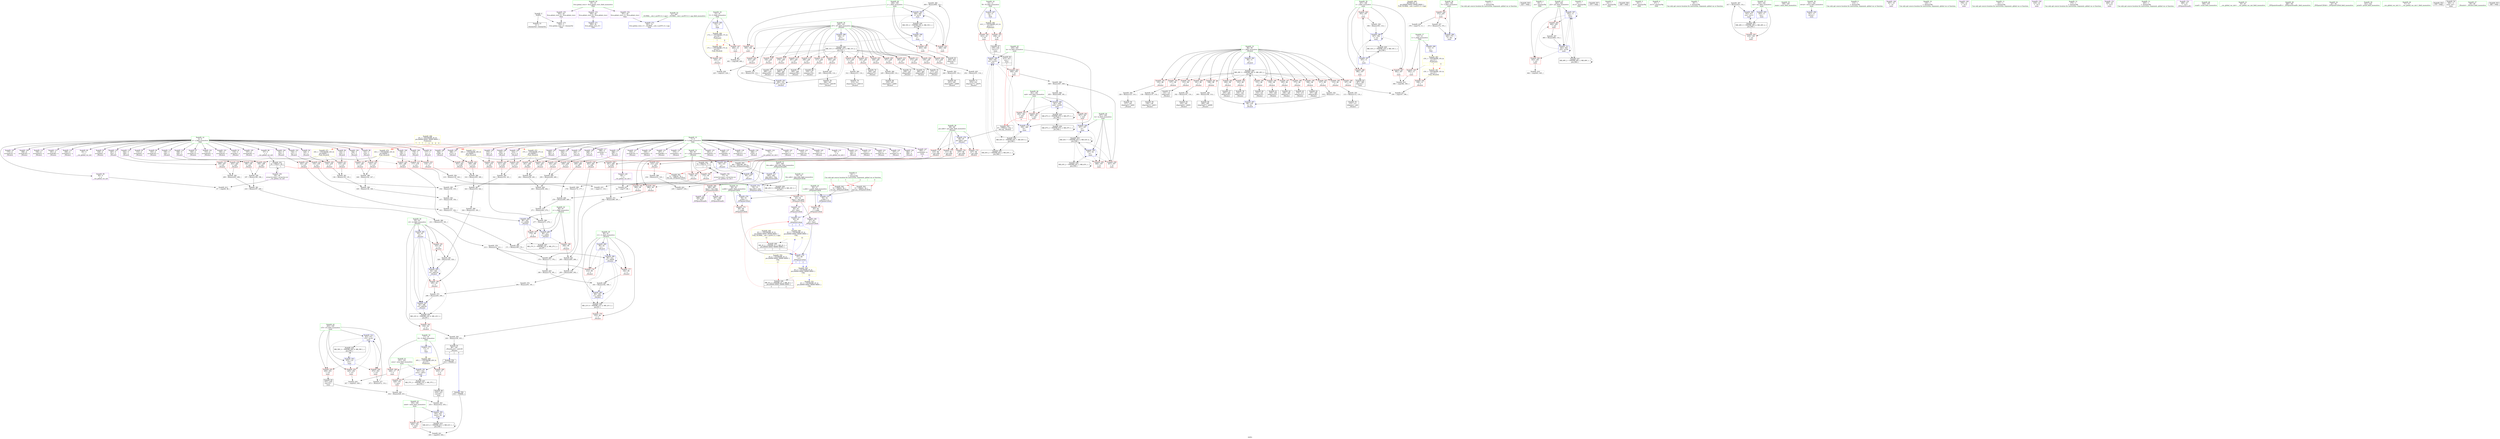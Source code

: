 digraph "SVFG" {
	label="SVFG";

	Node0x556a1d1fd820 [shape=record,color=grey,label="{NodeID: 0\nNullPtr}"];
	Node0x556a1d1fd820 -> Node0x556a1d229100[style=solid];
	Node0x556a1d1fd820 -> Node0x556a1d2375c0[style=solid];
	Node0x556a1d23cd90 [shape=record,color=grey,label="{NodeID: 360\n409 = Binary(408, 114, )\n}"];
	Node0x556a1d23cd90 -> Node0x556a1d238be0[style=solid];
	Node0x556a1d237930 [shape=record,color=blue,label="{NodeID: 277\n64\<--65\nx2\<--\n_ZN5pointC2Edd\n|{<s0>1|<s1>2}}"];
	Node0x556a1d237930:s0 -> Node0x556a1d2676a0[style=dashed,color=blue];
	Node0x556a1d237930:s1 -> Node0x556a1d267830[style=dashed,color=blue];
	Node0x556a1d22b5c0 [shape=record,color=red,label="{NodeID: 194\n143\<--98\n\<--i\n_Z4calcd\n}"];
	Node0x556a1d22b5c0 -> Node0x556a1d229610[style=solid];
	Node0x556a1d228840 [shape=record,color=purple,label="{NodeID: 111\n194\<--4\narrayidx43\<--a\n_Z4calcd\n}"];
	Node0x556a1d226bd0 [shape=record,color=green,label="{NodeID: 28\n88\<--89\npos.addr\<--pos.addr_field_insensitive\n_Z4calcd\n}"];
	Node0x556a1d226bd0 -> Node0x556a1d230360[style=solid];
	Node0x556a1d226bd0 -> Node0x556a1d230430[style=solid];
	Node0x556a1d226bd0 -> Node0x556a1d230500[style=solid];
	Node0x556a1d226bd0 -> Node0x556a1d2305d0[style=solid];
	Node0x556a1d226bd0 -> Node0x556a1d237ad0[style=solid];
	Node0x556a1d27e1e0 [shape=record,color=black,label="{NodeID: 554\n414 = PHI(86, )\n}"];
	Node0x556a1d27e1e0 -> Node0x556a1d238cb0[style=solid];
	Node0x556a1d2618c0 [shape=record,color=yellow,style=double,label="{NodeID: 471\n35V_1 = ENCHI(MR_35V_0)\npts\{60001 \}\nFun[_Z4calcd]}"];
	Node0x556a1d2618c0 -> Node0x556a1d22cae0[style=dashed];
	Node0x556a1d2618c0 -> Node0x556a1d22cbb0[style=dashed];
	Node0x556a1d2618c0 -> Node0x556a1d22cef0[style=dashed];
	Node0x556a1d2618c0 -> Node0x556a1d22cfc0[style=dashed];
	Node0x556a1d2618c0 -> Node0x556a1d22d160[style=dashed];
	Node0x556a1d2618c0 -> Node0x556a1d22d230[style=dashed];
	Node0x556a1d231990 [shape=record,color=grey,label="{NodeID: 388\n149 = Binary(136, 148, )\n}"];
	Node0x556a1d231990 -> Node0x556a1d232110[style=solid];
	Node0x556a1d238ff0 [shape=record,color=blue,label="{NodeID: 305\n357\<--42\nlo\<--\nmain\n}"];
	Node0x556a1d238ff0 -> Node0x556a1d2368a0[style=dashed];
	Node0x556a1d238ff0 -> Node0x556a1d236970[style=dashed];
	Node0x556a1d238ff0 -> Node0x556a1d238ff0[style=dashed];
	Node0x556a1d238ff0 -> Node0x556a1d239330[style=dashed];
	Node0x556a1d238ff0 -> Node0x556a1d258220[style=dashed];
	Node0x556a1d238ff0 -> Node0x556a1d25e180[style=dashed];
	Node0x556a1d22cc80 [shape=record,color=red,label="{NodeID: 222\n142\<--141\n\<--x14\n_Z4calcd\n}"];
	Node0x556a1d22cc80 -> Node0x556a1d231690[style=solid];
	Node0x556a1d22e730 [shape=record,color=purple,label="{NodeID: 139\n301\<--7\narrayidx107\<--b\n_Z4calcd\n}"];
	Node0x556a1d2293a0 [shape=record,color=black,label="{NodeID: 56\n127\<--126\nidxprom5\<--add4\n_Z4calcd\n}"];
	Node0x556a1d263b40 [shape=record,color=yellow,style=double,label="{NodeID: 499\nRETMU(2V_3)\npts\{60000 60001 90000 90001 \}\nFun[_GLOBAL__sub_I_zyz915_0_1.cpp]}"];
	Node0x556a1d2441a0 [shape=record,color=grey,label="{NodeID: 416\n376 = cmp(372, 11, )\n}"];
	Node0x556a1d236220 [shape=record,color=red,label="{NodeID: 250\n399\<--349\n\<--j\nmain\n}"];
	Node0x556a1d236220 -> Node0x556a1d244320[style=solid];
	Node0x556a1d22fe80 [shape=record,color=red,label="{NodeID: 167\n400\<--15\n\<--U\nmain\n}"];
	Node0x556a1d22fe80 -> Node0x556a1d244320[style=solid];
	Node0x556a1d22aa60 [shape=record,color=black,label="{NodeID: 84\n413\<--412\nconv\<--\nmain\n|{<s0>7}}"];
	Node0x556a1d22aa60:s0 -> Node0x556a1d27e770[style=solid,color=red];
	Node0x556a1d210ca0 [shape=record,color=green,label="{NodeID: 1\n11\<--1\n\<--dummyObj\nCan only get source location for instruction, argument, global var or function.}"];
	Node0x556a1d23cf10 [shape=record,color=grey,label="{NodeID: 361\n136 = Binary(130, 135, )\n}"];
	Node0x556a1d23cf10 -> Node0x556a1d231990[style=solid];
	Node0x556a1d237a00 [shape=record,color=blue,label="{NodeID: 278\n67\<--68\ny3\<--\n_ZN5pointC2Edd\n|{<s0>1|<s1>2}}"];
	Node0x556a1d237a00:s0 -> Node0x556a1d2676a0[style=dashed,color=blue];
	Node0x556a1d237a00:s1 -> Node0x556a1d267830[style=dashed,color=blue];
	Node0x556a1d22b690 [shape=record,color=red,label="{NodeID: 195\n151\<--98\n\<--i\n_Z4calcd\n}"];
	Node0x556a1d22b690 -> Node0x556a1d2296e0[style=solid];
	Node0x556a1d228910 [shape=record,color=purple,label="{NodeID: 112\n195\<--4\ny44\<--a\n_Z4calcd\n}"];
	Node0x556a1d228910 -> Node0x556a1d22d230[style=solid];
	Node0x556a1d226ca0 [shape=record,color=green,label="{NodeID: 29\n90\<--91\nr1\<--r1_field_insensitive\n_Z4calcd\n}"];
	Node0x556a1d226ca0 -> Node0x556a1d2306a0[style=solid];
	Node0x556a1d226ca0 -> Node0x556a1d230770[style=solid];
	Node0x556a1d226ca0 -> Node0x556a1d230840[style=solid];
	Node0x556a1d226ca0 -> Node0x556a1d237ba0[style=solid];
	Node0x556a1d226ca0 -> Node0x556a1d237fb0[style=solid];
	Node0x556a1d226ca0 -> Node0x556a1d238080[style=solid];
	Node0x556a1d27e3d0 [shape=record,color=black,label="{NodeID: 555\n420 = PHI()\n}"];
	Node0x556a1d2619a0 [shape=record,color=yellow,style=double,label="{NodeID: 472\n37V_1 = ENCHI(MR_37V_0)\npts\{90000 \}\nFun[_Z4calcd]}"];
	Node0x556a1d2619a0 -> Node0x556a1d235380[style=dashed];
	Node0x556a1d2619a0 -> Node0x556a1d2355f0[style=dashed];
	Node0x556a1d2619a0 -> Node0x556a1d2356c0[style=dashed];
	Node0x556a1d2619a0 -> Node0x556a1d235790[style=dashed];
	Node0x556a1d2619a0 -> Node0x556a1d235a00[style=dashed];
	Node0x556a1d2619a0 -> Node0x556a1d235c70[style=dashed];
	Node0x556a1d2619a0 -> Node0x556a1d235d40[style=dashed];
	Node0x556a1d231b10 [shape=record,color=grey,label="{NodeID: 389\n324 = Binary(323, 181, )\n}"];
	Node0x556a1d231b10 -> Node0x556a1d231e10[style=solid];
	Node0x556a1d2390c0 [shape=record,color=blue,label="{NodeID: 306\n359\<--439\nhi\<--conv21\nmain\n}"];
	Node0x556a1d2390c0 -> Node0x556a1d236a40[style=dashed];
	Node0x556a1d2390c0 -> Node0x556a1d2390c0[style=dashed];
	Node0x556a1d2390c0 -> Node0x556a1d239400[style=dashed];
	Node0x556a1d2390c0 -> Node0x556a1d258720[style=dashed];
	Node0x556a1d2390c0 -> Node0x556a1d25e680[style=dashed];
	Node0x556a1d22cd50 [shape=record,color=red,label="{NodeID: 223\n147\<--146\n\<--x17\n_Z4calcd\n}"];
	Node0x556a1d22cd50 -> Node0x556a1d231690[style=solid];
	Node0x556a1d22e800 [shape=record,color=purple,label="{NodeID: 140\n302\<--7\ny108\<--b\n_Z4calcd\n}"];
	Node0x556a1d22e800 -> Node0x556a1d235ad0[style=solid];
	Node0x556a1d229470 [shape=record,color=black,label="{NodeID: 57\n132\<--131\nidxprom8\<--\n_Z4calcd\n}"];
	Node0x556a1d244320 [shape=record,color=grey,label="{NodeID: 417\n401 = cmp(399, 400, )\n}"];
	Node0x556a1d2362f0 [shape=record,color=red,label="{NodeID: 251\n403\<--349\n\<--j\nmain\n}"];
	Node0x556a1d2362f0 -> Node0x556a1d22a990[style=solid];
	Node0x556a1d22ff50 [shape=record,color=red,label="{NodeID: 168\n426\<--17\n\<--G\nmain\n}"];
	Node0x556a1d22ff50 -> Node0x556a1d2444a0[style=solid];
	Node0x556a1d22ab30 [shape=record,color=black,label="{NodeID: 85\n431\<--430\nconv19\<--\nmain\n}"];
	Node0x556a1d22ab30 -> Node0x556a1d23d510[style=solid];
	Node0x556a1d210dc0 [shape=record,color=green,label="{NodeID: 2\n19\<--1\n.str\<--dummyObj\nGlob }"];
	Node0x556a1d23d090 [shape=record,color=grey,label="{NodeID: 362\n138 = Binary(137, 114, )\n}"];
	Node0x556a1d23d090 -> Node0x556a1d229540[style=solid];
	Node0x556a1d237ad0 [shape=record,color=blue,label="{NodeID: 279\n88\<--87\npos.addr\<--pos\n_Z4calcd\n}"];
	Node0x556a1d237ad0 -> Node0x556a1d230360[style=dashed];
	Node0x556a1d237ad0 -> Node0x556a1d230430[style=dashed];
	Node0x556a1d237ad0 -> Node0x556a1d230500[style=dashed];
	Node0x556a1d237ad0 -> Node0x556a1d2305d0[style=dashed];
	Node0x556a1d22b760 [shape=record,color=red,label="{NodeID: 196\n158\<--98\n\<--i\n_Z4calcd\n}"];
	Node0x556a1d22b760 -> Node0x556a1d2297b0[style=solid];
	Node0x556a1d2289e0 [shape=record,color=purple,label="{NodeID: 113\n201\<--4\narrayidx48\<--a\n_Z4calcd\n}"];
	Node0x556a1d226d70 [shape=record,color=green,label="{NodeID: 30\n92\<--93\nr2\<--r2_field_insensitive\n_Z4calcd\n}"];
	Node0x556a1d226d70 -> Node0x556a1d230910[style=solid];
	Node0x556a1d226d70 -> Node0x556a1d2309e0[style=solid];
	Node0x556a1d226d70 -> Node0x556a1d230ab0[style=solid];
	Node0x556a1d226d70 -> Node0x556a1d237c70[style=solid];
	Node0x556a1d226d70 -> Node0x556a1d238490[style=solid];
	Node0x556a1d226d70 -> Node0x556a1d238560[style=solid];
	Node0x556a1d27e4a0 [shape=record,color=black,label="{NodeID: 556\n453 = PHI(86, )\n}"];
	Node0x556a1d27e4a0 -> Node0x556a1d244920[style=solid];
	Node0x556a1d261a80 [shape=record,color=yellow,style=double,label="{NodeID: 473\n39V_1 = ENCHI(MR_39V_0)\npts\{90001 \}\nFun[_Z4calcd]}"];
	Node0x556a1d261a80 -> Node0x556a1d235450[style=dashed];
	Node0x556a1d261a80 -> Node0x556a1d235520[style=dashed];
	Node0x556a1d261a80 -> Node0x556a1d235860[style=dashed];
	Node0x556a1d261a80 -> Node0x556a1d235930[style=dashed];
	Node0x556a1d261a80 -> Node0x556a1d235ad0[style=dashed];
	Node0x556a1d261a80 -> Node0x556a1d235ba0[style=dashed];
	Node0x556a1d231c90 [shape=record,color=grey,label="{NodeID: 390\n199 = Binary(198, 114, )\n}"];
	Node0x556a1d231c90 -> Node0x556a1d229bc0[style=solid];
	Node0x556a1d239190 [shape=record,color=blue,label="{NodeID: 307\n363\<--11\nj22\<--\nmain\n}"];
	Node0x556a1d239190 -> Node0x556a1d236d80[style=dashed];
	Node0x556a1d239190 -> Node0x556a1d236e50[style=dashed];
	Node0x556a1d239190 -> Node0x556a1d239190[style=dashed];
	Node0x556a1d239190 -> Node0x556a1d2394d0[style=dashed];
	Node0x556a1d239190 -> Node0x556a1d259120[style=dashed];
	Node0x556a1d22ce20 [shape=record,color=red,label="{NodeID: 224\n155\<--154\n\<--x21\n_Z4calcd\n}"];
	Node0x556a1d22ce20 -> Node0x556a1d232410[style=solid];
	Node0x556a1d22e8d0 [shape=record,color=purple,label="{NodeID: 141\n307\<--7\narrayidx111\<--b\n_Z4calcd\n}"];
	Node0x556a1d229540 [shape=record,color=black,label="{NodeID: 58\n139\<--138\nidxprom12\<--add11\n_Z4calcd\n}"];
	Node0x556a1d2444a0 [shape=record,color=grey,label="{NodeID: 418\n427 = cmp(425, 426, )\n}"];
	Node0x556a1d2363c0 [shape=record,color=red,label="{NodeID: 252\n408\<--349\n\<--j\nmain\n}"];
	Node0x556a1d2363c0 -> Node0x556a1d23cd90[style=solid];
	Node0x556a1d230020 [shape=record,color=red,label="{NodeID: 169\n433\<--17\n\<--G\nmain\n}"];
	Node0x556a1d230020 -> Node0x556a1d22ac00[style=solid];
	Node0x556a1d22ac00 [shape=record,color=black,label="{NodeID: 86\n434\<--433\nconv20\<--\nmain\n}"];
	Node0x556a1d22ac00 -> Node0x556a1d23d210[style=solid];
	Node0x556a1d21a080 [shape=record,color=green,label="{NodeID: 3\n21\<--1\n.str.2\<--dummyObj\nGlob }"];
	Node0x556a1d25be50 [shape=record,color=black,label="{NodeID: 446\nMR_2V_2 = PHI(MR_2V_3, MR_2V_1, )\npts\{60000 60001 90000 90001 \}\n|{<s0>1|<s1>1}}"];
	Node0x556a1d25be50:s0 -> Node0x556a1d237930[style=dashed,color=red];
	Node0x556a1d25be50:s1 -> Node0x556a1d237a00[style=dashed,color=red];
	Node0x556a1d23d210 [shape=record,color=grey,label="{NodeID: 363\n435 = Binary(432, 434, )\n}"];
	Node0x556a1d23d210 -> Node0x556a1d238f20[style=solid];
	Node0x556a1d237ba0 [shape=record,color=blue,label="{NodeID: 280\n90\<--42\nr1\<--\n_Z4calcd\n}"];
	Node0x556a1d237ba0 -> Node0x556a1d2306a0[style=dashed];
	Node0x556a1d237ba0 -> Node0x556a1d230770[style=dashed];
	Node0x556a1d237ba0 -> Node0x556a1d237fb0[style=dashed];
	Node0x556a1d237ba0 -> Node0x556a1d238080[style=dashed];
	Node0x556a1d237ba0 -> Node0x556a1d25cd80[style=dashed];
	Node0x556a1d22b830 [shape=record,color=red,label="{NodeID: 197\n165\<--98\n\<--i\n_Z4calcd\n}"];
	Node0x556a1d22b830 -> Node0x556a1d229880[style=solid];
	Node0x556a1d228ab0 [shape=record,color=purple,label="{NodeID: 114\n202\<--4\nx49\<--a\n_Z4calcd\n}"];
	Node0x556a1d228ab0 -> Node0x556a1d22d300[style=solid];
	Node0x556a1d226e40 [shape=record,color=green,label="{NodeID: 31\n94\<--95\nx\<--x_field_insensitive\n_Z4calcd\n}"];
	Node0x556a1d226e40 -> Node0x556a1d230b80[style=solid];
	Node0x556a1d226e40 -> Node0x556a1d230c50[style=solid];
	Node0x556a1d226e40 -> Node0x556a1d230d20[style=solid];
	Node0x556a1d226e40 -> Node0x556a1d230df0[style=solid];
	Node0x556a1d226e40 -> Node0x556a1d237e10[style=solid];
	Node0x556a1d226e40 -> Node0x556a1d2382f0[style=solid];
	Node0x556a1d27e5d0 [shape=record,color=black,label="{NodeID: 557\n470 = PHI()\n}"];
	Node0x556a1d231e10 [shape=record,color=grey,label="{NodeID: 391\n326 = Binary(325, 324, )\n}"];
	Node0x556a1d231e10 -> Node0x556a1d238560[style=solid];
	Node0x556a1d239260 [shape=record,color=blue,label="{NodeID: 308\n361\<--450\nmid\<--mul26\nmain\n}"];
	Node0x556a1d239260 -> Node0x556a1d236b10[style=dashed];
	Node0x556a1d239260 -> Node0x556a1d236be0[style=dashed];
	Node0x556a1d239260 -> Node0x556a1d236cb0[style=dashed];
	Node0x556a1d239260 -> Node0x556a1d255120[style=dashed];
	Node0x556a1d22cef0 [shape=record,color=red,label="{NodeID: 225\n162\<--161\n\<--y25\n_Z4calcd\n}"];
	Node0x556a1d22cef0 -> Node0x556a1d23de10[style=solid];
	Node0x556a1d22e9a0 [shape=record,color=purple,label="{NodeID: 142\n308\<--7\ny112\<--b\n_Z4calcd\n}"];
	Node0x556a1d22e9a0 -> Node0x556a1d235ba0[style=solid];
	Node0x556a1d229610 [shape=record,color=black,label="{NodeID: 59\n144\<--143\nidxprom15\<--\n_Z4calcd\n}"];
	Node0x556a1d244620 [shape=record,color=grey,label="{NodeID: 419\n444 = cmp(443, 445, )\n}"];
	Node0x556a1d236490 [shape=record,color=red,label="{NodeID: 253\n429\<--351\n\<--area\nmain\n}"];
	Node0x556a1d236490 -> Node0x556a1d23d510[style=solid];
	Node0x556a1d2300f0 [shape=record,color=red,label="{NodeID: 170\n63\<--54\nthis1\<--this.addr\n_ZN5pointC2Edd\n}"];
	Node0x556a1d2300f0 -> Node0x556a1d22f660[style=solid];
	Node0x556a1d2300f0 -> Node0x556a1d22f730[style=solid];
	Node0x556a1d22acd0 [shape=record,color=black,label="{NodeID: 87\n439\<--438\nconv21\<--\nmain\n}"];
	Node0x556a1d22acd0 -> Node0x556a1d2390c0[style=solid];
	Node0x556a1d210570 [shape=record,color=green,label="{NodeID: 4\n23\<--1\n.str.3\<--dummyObj\nGlob }"];
	Node0x556a1d23d390 [shape=record,color=grey,label="{NodeID: 364\n312 = Binary(311, 114, )\n}"];
	Node0x556a1d23d390 -> Node0x556a1d22a650[style=solid];
	Node0x556a1d237c70 [shape=record,color=blue,label="{NodeID: 281\n92\<--42\nr2\<--\n_Z4calcd\n}"];
	Node0x556a1d237c70 -> Node0x556a1d230910[style=dashed];
	Node0x556a1d237c70 -> Node0x556a1d2309e0[style=dashed];
	Node0x556a1d237c70 -> Node0x556a1d238490[style=dashed];
	Node0x556a1d237c70 -> Node0x556a1d238560[style=dashed];
	Node0x556a1d237c70 -> Node0x556a1d25eb80[style=dashed];
	Node0x556a1d22b900 [shape=record,color=red,label="{NodeID: 198\n173\<--98\n\<--i\n_Z4calcd\n}"];
	Node0x556a1d22b900 -> Node0x556a1d229950[style=solid];
	Node0x556a1d228b80 [shape=record,color=purple,label="{NodeID: 115\n206\<--4\narrayidx51\<--a\n_Z4calcd\n}"];
	Node0x556a1d226f10 [shape=record,color=green,label="{NodeID: 32\n96\<--97\ny\<--y_field_insensitive\n_Z4calcd\n}"];
	Node0x556a1d226f10 -> Node0x556a1d230ec0[style=solid];
	Node0x556a1d226f10 -> Node0x556a1d230f90[style=solid];
	Node0x556a1d226f10 -> Node0x556a1d237ee0[style=solid];
	Node0x556a1d226f10 -> Node0x556a1d2383c0[style=solid];
	Node0x556a1d27e6a0 [shape=record,color=black,label="{NodeID: 558\n490 = PHI()\n}"];
	Node0x556a1d231f90 [shape=record,color=grey,label="{NodeID: 392\n240 = Binary(239, 114, )\n}"];
	Node0x556a1d231f90 -> Node0x556a1d229e30[style=solid];
	Node0x556a1d239330 [shape=record,color=blue,label="{NodeID: 309\n357\<--457\nlo\<--\nmain\n}"];
	Node0x556a1d239330 -> Node0x556a1d25e180[style=dashed];
	Node0x556a1d22cfc0 [shape=record,color=red,label="{NodeID: 226\n169\<--168\n\<--y29\n_Z4calcd\n}"];
	Node0x556a1d22cfc0 -> Node0x556a1d232e90[style=solid];
	Node0x556a1d22ea70 [shape=record,color=purple,label="{NodeID: 143\n314\<--7\narrayidx116\<--b\n_Z4calcd\n}"];
	Node0x556a1d2296e0 [shape=record,color=black,label="{NodeID: 60\n152\<--151\nidxprom19\<--\n_Z4calcd\n}"];
	Node0x556a1d2447a0 [shape=record,color=grey,label="{NodeID: 420\n225 = cmp(223, 224, )\n}"];
	Node0x556a1d236560 [shape=record,color=red,label="{NodeID: 254\n425\<--353\n\<--i15\nmain\n}"];
	Node0x556a1d236560 -> Node0x556a1d2444a0[style=solid];
	Node0x556a1d2301c0 [shape=record,color=red,label="{NodeID: 171\n65\<--56\n\<--x.addr\n_ZN5pointC2Edd\n}"];
	Node0x556a1d2301c0 -> Node0x556a1d237930[style=solid];
	Node0x556a1d22ada0 [shape=record,color=purple,label="{NodeID: 88\n37\<--4\n\<--a\n__cxx_global_var_init\n}"];
	Node0x556a1d22ada0 -> Node0x556a1d23bef0[style=solid];
	Node0x556a1d210600 [shape=record,color=green,label="{NodeID: 5\n25\<--1\n.str.4\<--dummyObj\nGlob }"];
	Node0x556a1d25c880 [shape=record,color=black,label="{NodeID: 448\nMR_31V_3 = PHI(MR_31V_4, MR_31V_2, )\npts\{101 \}\n}"];
	Node0x556a1d25c880 -> Node0x556a1d22bde0[style=dashed];
	Node0x556a1d25c880 -> Node0x556a1d22beb0[style=dashed];
	Node0x556a1d25c880 -> Node0x556a1d22bf80[style=dashed];
	Node0x556a1d25c880 -> Node0x556a1d22c050[style=dashed];
	Node0x556a1d25c880 -> Node0x556a1d22c120[style=dashed];
	Node0x556a1d25c880 -> Node0x556a1d22c1f0[style=dashed];
	Node0x556a1d25c880 -> Node0x556a1d22c2c0[style=dashed];
	Node0x556a1d25c880 -> Node0x556a1d22c390[style=dashed];
	Node0x556a1d25c880 -> Node0x556a1d22c460[style=dashed];
	Node0x556a1d25c880 -> Node0x556a1d22c530[style=dashed];
	Node0x556a1d25c880 -> Node0x556a1d22c600[style=dashed];
	Node0x556a1d25c880 -> Node0x556a1d22c6d0[style=dashed];
	Node0x556a1d25c880 -> Node0x556a1d22c7a0[style=dashed];
	Node0x556a1d25c880 -> Node0x556a1d22c870[style=dashed];
	Node0x556a1d25c880 -> Node0x556a1d22c940[style=dashed];
	Node0x556a1d25c880 -> Node0x556a1d238630[style=dashed];
	Node0x556a1d23d510 [shape=record,color=grey,label="{NodeID: 365\n432 = Binary(429, 431, )\n}"];
	Node0x556a1d23d510 -> Node0x556a1d23d210[style=solid];
	Node0x556a1d237d40 [shape=record,color=blue,label="{NodeID: 282\n98\<--11\ni\<--\n_Z4calcd\n}"];
	Node0x556a1d237d40 -> Node0x556a1d25ff80[style=dashed];
	Node0x556a1d22b9d0 [shape=record,color=red,label="{NodeID: 199\n186\<--98\n\<--i\n_Z4calcd\n}"];
	Node0x556a1d22b9d0 -> Node0x556a1d229a20[style=solid];
	Node0x556a1d22d480 [shape=record,color=purple,label="{NodeID: 116\n207\<--4\nx52\<--a\n_Z4calcd\n}"];
	Node0x556a1d22d480 -> Node0x556a1d2352f0[style=solid];
	Node0x556a1d226fe0 [shape=record,color=green,label="{NodeID: 33\n98\<--99\ni\<--i_field_insensitive\n_Z4calcd\n}"];
	Node0x556a1d226fe0 -> Node0x556a1d231060[style=solid];
	Node0x556a1d226fe0 -> Node0x556a1d231130[style=solid];
	Node0x556a1d226fe0 -> Node0x556a1d231200[style=solid];
	Node0x556a1d226fe0 -> Node0x556a1d22b420[style=solid];
	Node0x556a1d226fe0 -> Node0x556a1d22b4f0[style=solid];
	Node0x556a1d226fe0 -> Node0x556a1d22b5c0[style=solid];
	Node0x556a1d226fe0 -> Node0x556a1d22b690[style=solid];
	Node0x556a1d226fe0 -> Node0x556a1d22b760[style=solid];
	Node0x556a1d226fe0 -> Node0x556a1d22b830[style=solid];
	Node0x556a1d226fe0 -> Node0x556a1d22b900[style=solid];
	Node0x556a1d226fe0 -> Node0x556a1d22b9d0[style=solid];
	Node0x556a1d226fe0 -> Node0x556a1d22baa0[style=solid];
	Node0x556a1d226fe0 -> Node0x556a1d22bb70[style=solid];
	Node0x556a1d226fe0 -> Node0x556a1d22bc40[style=solid];
	Node0x556a1d226fe0 -> Node0x556a1d22bd10[style=solid];
	Node0x556a1d226fe0 -> Node0x556a1d237d40[style=solid];
	Node0x556a1d226fe0 -> Node0x556a1d238150[style=solid];
	Node0x556a1d27e770 [shape=record,color=black,label="{NodeID: 559\n87 = PHI(413, 452, )\n0th arg _Z4calcd }"];
	Node0x556a1d27e770 -> Node0x556a1d237ad0[style=solid];
	Node0x556a1d232110 [shape=record,color=grey,label="{NodeID: 393\n157 = Binary(149, 156, )\n}"];
	Node0x556a1d232110 -> Node0x556a1d23de10[style=solid];
	Node0x556a1d239400 [shape=record,color=blue,label="{NodeID: 310\n359\<--460\nhi\<--\nmain\n}"];
	Node0x556a1d239400 -> Node0x556a1d25e680[style=dashed];
	Node0x556a1d22d090 [shape=record,color=red,label="{NodeID: 227\n177\<--176\n\<--x33\n_Z4calcd\n}"];
	Node0x556a1d22d090 -> Node0x556a1d232a10[style=solid];
	Node0x556a1d22eb40 [shape=record,color=purple,label="{NodeID: 144\n315\<--7\nx117\<--b\n_Z4calcd\n}"];
	Node0x556a1d22eb40 -> Node0x556a1d235c70[style=solid];
	Node0x556a1d2297b0 [shape=record,color=black,label="{NodeID: 61\n159\<--158\nidxprom23\<--\n_Z4calcd\n}"];
	Node0x556a1d244920 [shape=record,color=grey,label="{NodeID: 421\n455 = cmp(453, 454, )\n}"];
	Node0x556a1d236630 [shape=record,color=red,label="{NodeID: 255\n430\<--353\n\<--i15\nmain\n}"];
	Node0x556a1d236630 -> Node0x556a1d22ab30[style=solid];
	Node0x556a1d230290 [shape=record,color=red,label="{NodeID: 172\n68\<--58\n\<--y.addr\n_ZN5pointC2Edd\n}"];
	Node0x556a1d230290 -> Node0x556a1d237a00[style=solid];
	Node0x556a1d22ae70 [shape=record,color=purple,label="{NodeID: 89\n45\<--4\n\<--a\n__cxx_global_var_init\n}"];
	Node0x556a1d210940 [shape=record,color=green,label="{NodeID: 6\n27\<--1\n.str.5\<--dummyObj\nGlob }"];
	Node0x556a1d25cd80 [shape=record,color=black,label="{NodeID: 449\nMR_21V_6 = PHI(MR_21V_4, MR_21V_3, )\npts\{91 \}\n}"];
	Node0x556a1d25cd80 -> Node0x556a1d230840[style=dashed];
	Node0x556a1d23d690 [shape=record,color=grey,label="{NodeID: 366\n310 = Binary(303, 309, )\n}"];
	Node0x556a1d23d690 -> Node0x556a1d231810[style=solid];
	Node0x556a1d237e10 [shape=record,color=blue,label="{NodeID: 283\n94\<--123\nx\<--\n_Z4calcd\n}"];
	Node0x556a1d237e10 -> Node0x556a1d230b80[style=dashed];
	Node0x556a1d237e10 -> Node0x556a1d230c50[style=dashed];
	Node0x556a1d237e10 -> Node0x556a1d2382f0[style=dashed];
	Node0x556a1d237e10 -> Node0x556a1d25f080[style=dashed];
	Node0x556a1d22baa0 [shape=record,color=red,label="{NodeID: 200\n191\<--98\n\<--i\n_Z4calcd\n}"];
	Node0x556a1d22baa0 -> Node0x556a1d23c490[style=solid];
	Node0x556a1d22d550 [shape=record,color=purple,label="{NodeID: 117\n388\<--4\narrayidx\<--a\nmain\n|{<s0>5}}"];
	Node0x556a1d22d550:s0 -> Node0x556a1d27e9e0[style=solid,color=red];
	Node0x556a1d2270b0 [shape=record,color=green,label="{NodeID: 34\n100\<--101\ni57\<--i57_field_insensitive\n_Z4calcd\n}"];
	Node0x556a1d2270b0 -> Node0x556a1d22bde0[style=solid];
	Node0x556a1d2270b0 -> Node0x556a1d22beb0[style=solid];
	Node0x556a1d2270b0 -> Node0x556a1d22bf80[style=solid];
	Node0x556a1d2270b0 -> Node0x556a1d22c050[style=solid];
	Node0x556a1d2270b0 -> Node0x556a1d22c120[style=solid];
	Node0x556a1d2270b0 -> Node0x556a1d22c1f0[style=solid];
	Node0x556a1d2270b0 -> Node0x556a1d22c2c0[style=solid];
	Node0x556a1d2270b0 -> Node0x556a1d22c390[style=solid];
	Node0x556a1d2270b0 -> Node0x556a1d22c460[style=solid];
	Node0x556a1d2270b0 -> Node0x556a1d22c530[style=solid];
	Node0x556a1d2270b0 -> Node0x556a1d22c600[style=solid];
	Node0x556a1d2270b0 -> Node0x556a1d22c6d0[style=solid];
	Node0x556a1d2270b0 -> Node0x556a1d22c7a0[style=solid];
	Node0x556a1d2270b0 -> Node0x556a1d22c870[style=solid];
	Node0x556a1d2270b0 -> Node0x556a1d22c940[style=solid];
	Node0x556a1d2270b0 -> Node0x556a1d238220[style=solid];
	Node0x556a1d2270b0 -> Node0x556a1d238630[style=solid];
	Node0x556a1d27e9e0 [shape=record,color=black,label="{NodeID: 560\n482 = PHI(388, 405, )\n0th arg _ZN5point4readEv }"];
	Node0x556a1d27e9e0 -> Node0x556a1d239670[style=solid];
	Node0x556a1d232290 [shape=record,color=grey,label="{NodeID: 394\n126 = Binary(125, 114, )\n}"];
	Node0x556a1d232290 -> Node0x556a1d2293a0[style=solid];
	Node0x556a1d2394d0 [shape=record,color=blue,label="{NodeID: 311\n363\<--465\nj22\<--inc30\nmain\n}"];
	Node0x556a1d2394d0 -> Node0x556a1d236d80[style=dashed];
	Node0x556a1d2394d0 -> Node0x556a1d236e50[style=dashed];
	Node0x556a1d2394d0 -> Node0x556a1d239190[style=dashed];
	Node0x556a1d2394d0 -> Node0x556a1d2394d0[style=dashed];
	Node0x556a1d2394d0 -> Node0x556a1d259120[style=dashed];
	Node0x556a1d22d160 [shape=record,color=red,label="{NodeID: 228\n190\<--189\n\<--y40\n_Z4calcd\n}"];
	Node0x556a1d22d160 -> Node0x556a1d23ca90[style=solid];
	Node0x556a1d22ec10 [shape=record,color=purple,label="{NodeID: 145\n319\<--7\narrayidx119\<--b\n_Z4calcd\n}"];
	Node0x556a1d229880 [shape=record,color=black,label="{NodeID: 62\n166\<--165\nidxprom27\<--\n_Z4calcd\n}"];
	Node0x556a1d244aa0 [shape=record,color=grey,label="{NodeID: 422\n235 = cmp(227, 234, )\n}"];
	Node0x556a1d236700 [shape=record,color=red,label="{NodeID: 256\n472\<--353\n\<--i15\nmain\n}"];
	Node0x556a1d236700 -> Node0x556a1d23e710[style=solid];
	Node0x556a1d230360 [shape=record,color=red,label="{NodeID: 173\n111\<--88\n\<--pos.addr\n_Z4calcd\n}"];
	Node0x556a1d230360 -> Node0x556a1d244020[style=solid];
	Node0x556a1d22af40 [shape=record,color=purple,label="{NodeID: 90\n46\<--4\n\<--a\n__cxx_global_var_init\n}"];
	Node0x556a1d22af40 -> Node0x556a1d243ba0[style=solid];
	Node0x556a1d2109d0 [shape=record,color=green,label="{NodeID: 7\n30\<--1\n\<--dummyObj\nCan only get source location for instruction, argument, global var or function.}"];
	Node0x556a1d23d810 [shape=record,color=grey,label="{NodeID: 367\n417 = Binary(416, 114, )\n}"];
	Node0x556a1d23d810 -> Node0x556a1d238d80[style=solid];
	Node0x556a1d237ee0 [shape=record,color=blue,label="{NodeID: 284\n96\<--163\ny\<--add26\n_Z4calcd\n}"];
	Node0x556a1d237ee0 -> Node0x556a1d230ec0[style=dashed];
	Node0x556a1d237ee0 -> Node0x556a1d2383c0[style=dashed];
	Node0x556a1d237ee0 -> Node0x556a1d25f580[style=dashed];
	Node0x556a1d22bb70 [shape=record,color=red,label="{NodeID: 201\n198\<--98\n\<--i\n_Z4calcd\n}"];
	Node0x556a1d22bb70 -> Node0x556a1d231c90[style=solid];
	Node0x556a1d22d620 [shape=record,color=purple,label="{NodeID: 118\n74\<--7\n\<--b\n__cxx_global_var_init.1\n}"];
	Node0x556a1d22d620 -> Node0x556a1cdb56d0[style=solid];
	Node0x556a1d227180 [shape=record,color=green,label="{NodeID: 35\n338\<--339\nmain\<--main_field_insensitive\n}"];
	Node0x556a1d27eb60 [shape=record,color=black,label="{NodeID: 561\n51 = PHI(39, 76, )\n0th arg _ZN5pointC2Edd }"];
	Node0x556a1d27eb60 -> Node0x556a1d2376c0[style=solid];
	Node0x556a1d232410 [shape=record,color=grey,label="{NodeID: 395\n156 = Binary(150, 155, )\n}"];
	Node0x556a1d232410 -> Node0x556a1d232110[style=solid];
	Node0x556a1d2395a0 [shape=record,color=blue,label="{NodeID: 312\n353\<--473\ni15\<--inc34\nmain\n}"];
	Node0x556a1d2395a0 -> Node0x556a1d236560[style=dashed];
	Node0x556a1d2395a0 -> Node0x556a1d236630[style=dashed];
	Node0x556a1d2395a0 -> Node0x556a1d236700[style=dashed];
	Node0x556a1d2395a0 -> Node0x556a1d2395a0[style=dashed];
	Node0x556a1d2395a0 -> Node0x556a1d257820[style=dashed];
	Node0x556a1d22d230 [shape=record,color=red,label="{NodeID: 229\n196\<--195\n\<--y44\n_Z4calcd\n}"];
	Node0x556a1d22d230 -> Node0x556a1d23ca90[style=solid];
	Node0x556a1d22ece0 [shape=record,color=purple,label="{NodeID: 146\n320\<--7\nx120\<--b\n_Z4calcd\n}"];
	Node0x556a1d22ece0 -> Node0x556a1d235d40[style=solid];
	Node0x556a1d229950 [shape=record,color=black,label="{NodeID: 63\n174\<--173\nidxprom31\<--\n_Z4calcd\n}"];
	Node0x556a1d2367d0 [shape=record,color=red,label="{NodeID: 257\n454\<--355\n\<--need\nmain\n}"];
	Node0x556a1d2367d0 -> Node0x556a1d244920[style=solid];
	Node0x556a1d230430 [shape=record,color=red,label="{NodeID: 174\n123\<--88\n\<--pos.addr\n_Z4calcd\n}"];
	Node0x556a1d230430 -> Node0x556a1d237e10[style=solid];
	Node0x556a1d22b010 [shape=record,color=purple,label="{NodeID: 91\n116\<--4\narrayidx\<--a\n_Z4calcd\n}"];
	Node0x556a1d210a60 [shape=record,color=green,label="{NodeID: 8\n42\<--1\n\<--dummyObj\nCan only get source location for instruction, argument, global var or function.|{<s0>1|<s1>1|<s2>2|<s3>2}}"];
	Node0x556a1d210a60:s0 -> Node0x556a1d27ee30[style=solid,color=red];
	Node0x556a1d210a60:s1 -> Node0x556a1d27ef30[style=solid,color=red];
	Node0x556a1d210a60:s2 -> Node0x556a1d27ee30[style=solid,color=red];
	Node0x556a1d210a60:s3 -> Node0x556a1d27ef30[style=solid,color=red];
	Node0x556a1d23d990 [shape=record,color=grey,label="{NodeID: 368\n450 = Binary(449, 181, )\n}"];
	Node0x556a1d23d990 -> Node0x556a1d239260[style=solid];
	Node0x556a1d237fb0 [shape=record,color=blue,label="{NodeID: 285\n90\<--183\nr1\<--add37\n_Z4calcd\n}"];
	Node0x556a1d237fb0 -> Node0x556a1d25cd80[style=dashed];
	Node0x556a1d22bc40 [shape=record,color=red,label="{NodeID: 202\n204\<--98\n\<--i\n_Z4calcd\n}"];
	Node0x556a1d22bc40 -> Node0x556a1d229c90[style=solid];
	Node0x556a1d22d6f0 [shape=record,color=purple,label="{NodeID: 119\n79\<--7\n\<--b\n__cxx_global_var_init.1\n}"];
	Node0x556a1d227250 [shape=record,color=green,label="{NodeID: 36\n341\<--342\nretval\<--retval_field_insensitive\nmain\n}"];
	Node0x556a1d227250 -> Node0x556a1d238700[style=solid];
	Node0x556a1d27ee30 [shape=record,color=black,label="{NodeID: 562\n52 = PHI(42, 42, )\n1st arg _ZN5pointC2Edd }"];
	Node0x556a1d27ee30 -> Node0x556a1d237790[style=solid];
	Node0x556a1d232590 [shape=record,color=grey,label="{NodeID: 396\n234 = Binary(233, 120, )\n}"];
	Node0x556a1d232590 -> Node0x556a1d244aa0[style=solid];
	Node0x556a1d239670 [shape=record,color=blue,label="{NodeID: 313\n483\<--482\nthis.addr\<--this\n_ZN5point4readEv\n}"];
	Node0x556a1d239670 -> Node0x556a1d236f20[style=dashed];
	Node0x556a1d22d300 [shape=record,color=red,label="{NodeID: 230\n203\<--202\n\<--x49\n_Z4calcd\n}"];
	Node0x556a1d22d300 -> Node0x556a1d23ee90[style=solid];
	Node0x556a1d22edb0 [shape=record,color=purple,label="{NodeID: 147\n405\<--7\narrayidx8\<--b\nmain\n|{<s0>6}}"];
	Node0x556a1d22edb0:s0 -> Node0x556a1d27e9e0[style=solid,color=red];
	Node0x556a1d229a20 [shape=record,color=black,label="{NodeID: 64\n187\<--186\nidxprom38\<--\n_Z4calcd\n}"];
	Node0x556a1d2368a0 [shape=record,color=red,label="{NodeID: 258\n447\<--357\n\<--lo\nmain\n}"];
	Node0x556a1d2368a0 -> Node0x556a1d23db10[style=solid];
	Node0x556a1d230500 [shape=record,color=red,label="{NodeID: 175\n227\<--88\n\<--pos.addr\n_Z4calcd\n}"];
	Node0x556a1d230500 -> Node0x556a1d244aa0[style=solid];
	Node0x556a1d22b0e0 [shape=record,color=purple,label="{NodeID: 92\n117\<--4\nx1\<--a\n_Z4calcd\n}"];
	Node0x556a1d22b0e0 -> Node0x556a1d22ca10[style=solid];
	Node0x556a1d210af0 [shape=record,color=green,label="{NodeID: 9\n114\<--1\n\<--dummyObj\nCan only get source location for instruction, argument, global var or function.}"];
	Node0x556a1d23db10 [shape=record,color=grey,label="{NodeID: 369\n449 = Binary(447, 448, )\n}"];
	Node0x556a1d23db10 -> Node0x556a1d23d990[style=solid];
	Node0x556a1d238080 [shape=record,color=blue,label="{NodeID: 286\n90\<--213\nr1\<--add56\n_Z4calcd\n}"];
	Node0x556a1d238080 -> Node0x556a1d2306a0[style=dashed];
	Node0x556a1d238080 -> Node0x556a1d230770[style=dashed];
	Node0x556a1d238080 -> Node0x556a1d237fb0[style=dashed];
	Node0x556a1d238080 -> Node0x556a1d238080[style=dashed];
	Node0x556a1d238080 -> Node0x556a1d25cd80[style=dashed];
	Node0x556a1d22bd10 [shape=record,color=red,label="{NodeID: 203\n217\<--98\n\<--i\n_Z4calcd\n}"];
	Node0x556a1d22bd10 -> Node0x556a1d23e590[style=solid];
	Node0x556a1d22d7c0 [shape=record,color=purple,label="{NodeID: 120\n80\<--7\n\<--b\n__cxx_global_var_init.1\n}"];
	Node0x556a1d22d7c0 -> Node0x556a1d243a20[style=solid];
	Node0x556a1d227320 [shape=record,color=green,label="{NodeID: 37\n343\<--344\ncas\<--cas_field_insensitive\nmain\n}"];
	Node0x556a1d227320 -> Node0x556a1d235e10[style=solid];
	Node0x556a1d227320 -> Node0x556a1d2387d0[style=solid];
	Node0x556a1d227320 -> Node0x556a1d238d80[style=solid];
	Node0x556a1d27ef30 [shape=record,color=black,label="{NodeID: 563\n53 = PHI(42, 42, )\n2nd arg _ZN5pointC2Edd }"];
	Node0x556a1d27ef30 -> Node0x556a1d237860[style=solid];
	Node0x556a1d232710 [shape=record,color=grey,label="{NodeID: 397\n465 = Binary(464, 114, )\n}"];
	Node0x556a1d232710 -> Node0x556a1d2394d0[style=solid];
	Node0x556a1d2352f0 [shape=record,color=red,label="{NodeID: 231\n208\<--207\n\<--x52\n_Z4calcd\n}"];
	Node0x556a1d2352f0 -> Node0x556a1d23ee90[style=solid];
	Node0x556a1d22ee80 [shape=record,color=purple,label="{NodeID: 148\n367\<--19\n\<--.str\nmain\n}"];
	Node0x556a1d229af0 [shape=record,color=black,label="{NodeID: 65\n193\<--192\nidxprom42\<--add41\n_Z4calcd\n}"];
	Node0x556a1d255120 [shape=record,color=black,label="{NodeID: 425\nMR_67V_4 = PHI(MR_67V_5, MR_67V_3, )\npts\{362 \}\n}"];
	Node0x556a1d255120 -> Node0x556a1d239260[style=dashed];
	Node0x556a1d255120 -> Node0x556a1d255120[style=dashed];
	Node0x556a1d255120 -> Node0x556a1d258c20[style=dashed];
	Node0x556a1d236970 [shape=record,color=red,label="{NodeID: 259\n468\<--357\n\<--lo\nmain\n}"];
	Node0x556a1d2305d0 [shape=record,color=red,label="{NodeID: 176\n237\<--88\n\<--pos.addr\n_Z4calcd\n}"];
	Node0x556a1d2305d0 -> Node0x556a1d2382f0[style=solid];
	Node0x556a1d22b1b0 [shape=record,color=purple,label="{NodeID: 93\n128\<--4\narrayidx6\<--a\n_Z4calcd\n}"];
	Node0x556a1d218d90 [shape=record,color=green,label="{NodeID: 10\n120\<--1\n\<--dummyObj\nCan only get source location for instruction, argument, global var or function.}"];
	Node0x556a1d25e180 [shape=record,color=black,label="{NodeID: 453\nMR_63V_7 = PHI(MR_63V_5, MR_63V_6, )\npts\{358 \}\n}"];
	Node0x556a1d25e180 -> Node0x556a1d2368a0[style=dashed];
	Node0x556a1d25e180 -> Node0x556a1d236970[style=dashed];
	Node0x556a1d25e180 -> Node0x556a1d238ff0[style=dashed];
	Node0x556a1d25e180 -> Node0x556a1d239330[style=dashed];
	Node0x556a1d25e180 -> Node0x556a1d258220[style=dashed];
	Node0x556a1d25e180 -> Node0x556a1d25e180[style=dashed];
	Node0x556a1d23dc90 [shape=record,color=grey,label="{NodeID: 370\n293 = Binary(285, 292, )\n}"];
	Node0x556a1d23dc90 -> Node0x556a1d23e290[style=solid];
	Node0x556a1d238150 [shape=record,color=blue,label="{NodeID: 287\n98\<--218\ni\<--inc\n_Z4calcd\n}"];
	Node0x556a1d238150 -> Node0x556a1d25ff80[style=dashed];
	Node0x556a1d22bde0 [shape=record,color=red,label="{NodeID: 204\n223\<--100\n\<--i57\n_Z4calcd\n}"];
	Node0x556a1d22bde0 -> Node0x556a1d2447a0[style=solid];
	Node0x556a1d22d890 [shape=record,color=purple,label="{NodeID: 121\n231\<--7\narrayidx63\<--b\n_Z4calcd\n}"];
	Node0x556a1d2273f0 [shape=record,color=green,label="{NodeID: 38\n345\<--346\nT\<--T_field_insensitive\nmain\n}"];
	Node0x556a1d2273f0 -> Node0x556a1d235ee0[style=solid];
	Node0x556a1d2273f0 -> Node0x556a1d2388a0[style=solid];
	Node0x556a1d232890 [shape=record,color=grey,label="{NodeID: 398\n277 = Binary(271, 276, )\n}"];
	Node0x556a1d232890 -> Node0x556a1d2383c0[style=solid];
	Node0x556a1d235380 [shape=record,color=red,label="{NodeID: 232\n233\<--232\n\<--x64\n_Z4calcd\n}"];
	Node0x556a1d235380 -> Node0x556a1d232590[style=solid];
	Node0x556a1d22ef50 [shape=record,color=purple,label="{NodeID: 149\n378\<--21\n\<--.str.2\nmain\n}"];
	Node0x556a1d229bc0 [shape=record,color=black,label="{NodeID: 66\n200\<--199\nidxprom47\<--add46\n_Z4calcd\n}"];
	Node0x556a1d236a40 [shape=record,color=red,label="{NodeID: 260\n448\<--359\n\<--hi\nmain\n}"];
	Node0x556a1d236a40 -> Node0x556a1d23db10[style=solid];
	Node0x556a1d2306a0 [shape=record,color=red,label="{NodeID: 177\n182\<--90\n\<--r1\n_Z4calcd\n}"];
	Node0x556a1d2306a0 -> Node0x556a1d243720[style=solid];
	Node0x556a1d22b280 [shape=record,color=purple,label="{NodeID: 94\n129\<--4\ny7\<--a\n_Z4calcd\n}"];
	Node0x556a1d22b280 -> Node0x556a1d22cae0[style=solid];
	Node0x556a1d218e60 [shape=record,color=green,label="{NodeID: 11\n181\<--1\n\<--dummyObj\nCan only get source location for instruction, argument, global var or function.}"];
	Node0x556a1d25e680 [shape=record,color=black,label="{NodeID: 454\nMR_65V_6 = PHI(MR_65V_7, MR_65V_5, )\npts\{360 \}\n}"];
	Node0x556a1d25e680 -> Node0x556a1d236a40[style=dashed];
	Node0x556a1d25e680 -> Node0x556a1d2390c0[style=dashed];
	Node0x556a1d25e680 -> Node0x556a1d239400[style=dashed];
	Node0x556a1d25e680 -> Node0x556a1d258720[style=dashed];
	Node0x556a1d25e680 -> Node0x556a1d25e680[style=dashed];
	Node0x556a1d23de10 [shape=record,color=grey,label="{NodeID: 371\n163 = Binary(157, 162, )\n}"];
	Node0x556a1d23de10 -> Node0x556a1d237ee0[style=solid];
	Node0x556a1d238220 [shape=record,color=blue,label="{NodeID: 288\n100\<--11\ni57\<--\n_Z4calcd\n}"];
	Node0x556a1d238220 -> Node0x556a1d25c880[style=dashed];
	Node0x556a1d22beb0 [shape=record,color=red,label="{NodeID: 205\n228\<--100\n\<--i57\n_Z4calcd\n}"];
	Node0x556a1d22beb0 -> Node0x556a1d231390[style=solid];
	Node0x556a1d22d960 [shape=record,color=purple,label="{NodeID: 122\n232\<--7\nx64\<--b\n_Z4calcd\n}"];
	Node0x556a1d22d960 -> Node0x556a1d235380[style=solid];
	Node0x556a1d2274c0 [shape=record,color=green,label="{NodeID: 39\n347\<--348\ni\<--i_field_insensitive\nmain\n}"];
	Node0x556a1d2274c0 -> Node0x556a1d235fb0[style=solid];
	Node0x556a1d2274c0 -> Node0x556a1d236080[style=solid];
	Node0x556a1d2274c0 -> Node0x556a1d236150[style=solid];
	Node0x556a1d2274c0 -> Node0x556a1d238970[style=solid];
	Node0x556a1d2274c0 -> Node0x556a1d238a40[style=solid];
	Node0x556a1d257280 [shape=record,color=yellow,style=double,label="{NodeID: 482\n41V_1 = ENCHI(MR_41V_0)\npts\{12 \}\nFun[main]}"];
	Node0x556a1d257280 -> Node0x556a1d22fa70[style=dashed];
	Node0x556a1d257280 -> Node0x556a1d22fb40[style=dashed];
	Node0x556a1d232a10 [shape=record,color=grey,label="{NodeID: 399\n178 = Binary(172, 177, )\n}"];
	Node0x556a1d232a10 -> Node0x556a1d2435a0[style=solid];
	Node0x556a1d235450 [shape=record,color=red,label="{NodeID: 233\n244\<--243\n\<--y71\n_Z4calcd\n}"];
	Node0x556a1d235450 -> Node0x556a1d232b90[style=solid];
	Node0x556a1d22f020 [shape=record,color=purple,label="{NodeID: 150\n419\<--23\n\<--.str.3\nmain\n}"];
	Node0x556a1d229c90 [shape=record,color=black,label="{NodeID: 67\n205\<--204\nidxprom50\<--\n_Z4calcd\n}"];
	Node0x556a1d255b20 [shape=record,color=black,label="{NodeID: 427\nMR_49V_3 = PHI(MR_49V_4, MR_49V_2, )\npts\{344 \}\n}"];
	Node0x556a1d255b20 -> Node0x556a1d235e10[style=dashed];
	Node0x556a1d255b20 -> Node0x556a1d238d80[style=dashed];
	Node0x556a1d236b10 [shape=record,color=red,label="{NodeID: 261\n452\<--361\n\<--mid\nmain\n|{<s0>9}}"];
	Node0x556a1d236b10:s0 -> Node0x556a1d27e770[style=solid,color=red];
	Node0x556a1d230770 [shape=record,color=red,label="{NodeID: 178\n212\<--90\n\<--r1\n_Z4calcd\n}"];
	Node0x556a1d230770 -> Node0x556a1d23e890[style=solid];
	Node0x556a1d22b350 [shape=record,color=purple,label="{NodeID: 95\n133\<--4\narrayidx9\<--a\n_Z4calcd\n}"];
	Node0x556a1d218f30 [shape=record,color=green,label="{NodeID: 12\n374\<--1\n\<--dummyObj\nCan only get source location for instruction, argument, global var or function.}"];
	Node0x556a1d25eb80 [shape=record,color=black,label="{NodeID: 455\nMR_23V_6 = PHI(MR_23V_4, MR_23V_3, )\npts\{93 \}\n}"];
	Node0x556a1d25eb80 -> Node0x556a1d230ab0[style=dashed];
	Node0x556a1d23df90 [shape=record,color=grey,label="{NodeID: 372\n292 = Binary(286, 291, )\n}"];
	Node0x556a1d23df90 -> Node0x556a1d23dc90[style=solid];
	Node0x556a1d2382f0 [shape=record,color=blue,label="{NodeID: 289\n94\<--237\nx\<--\n_Z4calcd\n}"];
	Node0x556a1d2382f0 -> Node0x556a1d230d20[style=dashed];
	Node0x556a1d2382f0 -> Node0x556a1d230df0[style=dashed];
	Node0x556a1d2382f0 -> Node0x556a1d25f080[style=dashed];
	Node0x556a1d22bf80 [shape=record,color=red,label="{NodeID: 206\n239\<--100\n\<--i57\n_Z4calcd\n}"];
	Node0x556a1d22bf80 -> Node0x556a1d231f90[style=solid];
	Node0x556a1d22da30 [shape=record,color=purple,label="{NodeID: 123\n242\<--7\narrayidx70\<--b\n_Z4calcd\n}"];
	Node0x556a1d227590 [shape=record,color=green,label="{NodeID: 40\n349\<--350\nj\<--j_field_insensitive\nmain\n}"];
	Node0x556a1d227590 -> Node0x556a1d236220[style=solid];
	Node0x556a1d227590 -> Node0x556a1d2362f0[style=solid];
	Node0x556a1d227590 -> Node0x556a1d2363c0[style=solid];
	Node0x556a1d227590 -> Node0x556a1d238b10[style=solid];
	Node0x556a1d227590 -> Node0x556a1d238be0[style=solid];
	Node0x556a1d257390 [shape=record,color=yellow,style=double,label="{NodeID: 483\n15V_1 = ENCHI(MR_15V_0)\npts\{14 \}\nFun[main]|{|<s1>7|<s2>9}}"];
	Node0x556a1d257390 -> Node0x556a1d22fce0[style=dashed];
	Node0x556a1d257390:s1 -> Node0x556a1d260fd0[style=dashed,color=red];
	Node0x556a1d257390:s2 -> Node0x556a1d260fd0[style=dashed,color=red];
	Node0x556a1d232b90 [shape=record,color=grey,label="{NodeID: 400\n250 = Binary(244, 249, )\n}"];
	Node0x556a1d232b90 -> Node0x556a1d233190[style=solid];
	Node0x556a1d235520 [shape=record,color=red,label="{NodeID: 234\n249\<--248\n\<--y74\n_Z4calcd\n}"];
	Node0x556a1d235520 -> Node0x556a1d232b90[style=solid];
	Node0x556a1d22f0f0 [shape=record,color=purple,label="{NodeID: 151\n469\<--25\n\<--.str.4\nmain\n}"];
	Node0x556a1d229d60 [shape=record,color=black,label="{NodeID: 68\n230\<--229\nidxprom62\<--add61\n_Z4calcd\n}"];
	Node0x556a1d236be0 [shape=record,color=red,label="{NodeID: 262\n457\<--361\n\<--mid\nmain\n}"];
	Node0x556a1d236be0 -> Node0x556a1d239330[style=solid];
	Node0x556a1d230840 [shape=record,color=red,label="{NodeID: 179\n335\<--90\n\<--r1\n_Z4calcd\n}"];
	Node0x556a1d230840 -> Node0x556a1d23f010[style=solid];
	Node0x556a1d227c10 [shape=record,color=purple,label="{NodeID: 96\n134\<--4\ny10\<--a\n_Z4calcd\n}"];
	Node0x556a1d227c10 -> Node0x556a1d22cbb0[style=solid];
	Node0x556a1d219000 [shape=record,color=green,label="{NodeID: 13\n445\<--1\n\<--dummyObj\nCan only get source location for instruction, argument, global var or function.}"];
	Node0x556a1d25f080 [shape=record,color=black,label="{NodeID: 456\nMR_25V_5 = PHI(MR_25V_4, MR_25V_3, )\npts\{95 \}\n}"];
	Node0x556a1d23e110 [shape=record,color=grey,label="{NodeID: 373\n296 = Binary(295, 294, )\n}"];
	Node0x556a1d23e110 -> Node0x556a1d238490[style=solid];
	Node0x556a1d2383c0 [shape=record,color=blue,label="{NodeID: 290\n96\<--277\ny\<--add93\n_Z4calcd\n}"];
	Node0x556a1d2383c0 -> Node0x556a1d230f90[style=dashed];
	Node0x556a1d2383c0 -> Node0x556a1d25f580[style=dashed];
	Node0x556a1d22c050 [shape=record,color=red,label="{NodeID: 207\n245\<--100\n\<--i57\n_Z4calcd\n}"];
	Node0x556a1d22c050 -> Node0x556a1d229f00[style=solid];
	Node0x556a1d22db00 [shape=record,color=purple,label="{NodeID: 124\n243\<--7\ny71\<--b\n_Z4calcd\n}"];
	Node0x556a1d22db00 -> Node0x556a1d235450[style=solid];
	Node0x556a1d227660 [shape=record,color=green,label="{NodeID: 41\n351\<--352\narea\<--area_field_insensitive\nmain\n}"];
	Node0x556a1d227660 -> Node0x556a1d236490[style=solid];
	Node0x556a1d227660 -> Node0x556a1d238cb0[style=solid];
	Node0x556a1d257470 [shape=record,color=yellow,style=double,label="{NodeID: 484\n17V_1 = ENCHI(MR_17V_0)\npts\{16 \}\nFun[main]|{|<s1>7|<s2>9}}"];
	Node0x556a1d257470 -> Node0x556a1d22fe80[style=dashed];
	Node0x556a1d257470:s1 -> Node0x556a1d2610e0[style=dashed,color=red];
	Node0x556a1d257470:s2 -> Node0x556a1d2610e0[style=dashed,color=red];
	Node0x556a1d232d10 [shape=record,color=grey,label="{NodeID: 401\n285 = Binary(283, 284, )\n}"];
	Node0x556a1d232d10 -> Node0x556a1d23dc90[style=solid];
	Node0x556a1d2355f0 [shape=record,color=red,label="{NodeID: 235\n256\<--255\n\<--x79\n_Z4calcd\n}"];
	Node0x556a1d2355f0 -> Node0x556a1d243120[style=solid];
	Node0x556a1d22f1c0 [shape=record,color=purple,label="{NodeID: 152\n489\<--27\n\<--.str.5\n_ZN5point4readEv\n}"];
	Node0x556a1d229e30 [shape=record,color=black,label="{NodeID: 69\n241\<--240\nidxprom69\<--add68\n_Z4calcd\n}"];
	Node0x556a1d256520 [shape=record,color=black,label="{NodeID: 429\nMR_53V_2 = PHI(MR_53V_4, MR_53V_1, )\npts\{348 \}\n}"];
	Node0x556a1d256520 -> Node0x556a1d238970[style=dashed];
	Node0x556a1d236cb0 [shape=record,color=red,label="{NodeID: 263\n460\<--361\n\<--mid\nmain\n}"];
	Node0x556a1d236cb0 -> Node0x556a1d239400[style=solid];
	Node0x556a1d230910 [shape=record,color=red,label="{NodeID: 180\n295\<--92\n\<--r2\n_Z4calcd\n}"];
	Node0x556a1d230910 -> Node0x556a1d23e110[style=solid];
	Node0x556a1d227ce0 [shape=record,color=purple,label="{NodeID: 97\n140\<--4\narrayidx13\<--a\n_Z4calcd\n}"];
	Node0x556a1d226270 [shape=record,color=green,label="{NodeID: 14\n4\<--6\na\<--a_field_insensitive\nGlob }"];
	Node0x556a1d226270 -> Node0x556a1d22ada0[style=solid];
	Node0x556a1d226270 -> Node0x556a1d22ae70[style=solid];
	Node0x556a1d226270 -> Node0x556a1d22af40[style=solid];
	Node0x556a1d226270 -> Node0x556a1d22b010[style=solid];
	Node0x556a1d226270 -> Node0x556a1d22b0e0[style=solid];
	Node0x556a1d226270 -> Node0x556a1d22b1b0[style=solid];
	Node0x556a1d226270 -> Node0x556a1d22b280[style=solid];
	Node0x556a1d226270 -> Node0x556a1d22b350[style=solid];
	Node0x556a1d226270 -> Node0x556a1d227c10[style=solid];
	Node0x556a1d226270 -> Node0x556a1d227ce0[style=solid];
	Node0x556a1d226270 -> Node0x556a1d227db0[style=solid];
	Node0x556a1d226270 -> Node0x556a1d227e80[style=solid];
	Node0x556a1d226270 -> Node0x556a1d227f50[style=solid];
	Node0x556a1d226270 -> Node0x556a1d228020[style=solid];
	Node0x556a1d226270 -> Node0x556a1d2280f0[style=solid];
	Node0x556a1d226270 -> Node0x556a1d2281c0[style=solid];
	Node0x556a1d226270 -> Node0x556a1d228290[style=solid];
	Node0x556a1d226270 -> Node0x556a1d228360[style=solid];
	Node0x556a1d226270 -> Node0x556a1d228430[style=solid];
	Node0x556a1d226270 -> Node0x556a1d228500[style=solid];
	Node0x556a1d226270 -> Node0x556a1d2285d0[style=solid];
	Node0x556a1d226270 -> Node0x556a1d2286a0[style=solid];
	Node0x556a1d226270 -> Node0x556a1d228770[style=solid];
	Node0x556a1d226270 -> Node0x556a1d228840[style=solid];
	Node0x556a1d226270 -> Node0x556a1d228910[style=solid];
	Node0x556a1d226270 -> Node0x556a1d2289e0[style=solid];
	Node0x556a1d226270 -> Node0x556a1d228ab0[style=solid];
	Node0x556a1d226270 -> Node0x556a1d228b80[style=solid];
	Node0x556a1d226270 -> Node0x556a1d22d480[style=solid];
	Node0x556a1d226270 -> Node0x556a1d22d550[style=solid];
	Node0x556a1d25f580 [shape=record,color=black,label="{NodeID: 457\nMR_27V_5 = PHI(MR_27V_4, MR_27V_3, )\npts\{97 \}\n}"];
	Node0x556a1d23e290 [shape=record,color=grey,label="{NodeID: 374\n294 = Binary(293, 181, )\n}"];
	Node0x556a1d23e290 -> Node0x556a1d23e110[style=solid];
	Node0x556a1d238490 [shape=record,color=blue,label="{NodeID: 291\n92\<--296\nr2\<--add104\n_Z4calcd\n}"];
	Node0x556a1d238490 -> Node0x556a1d25eb80[style=dashed];
	Node0x556a1d22c120 [shape=record,color=red,label="{NodeID: 208\n251\<--100\n\<--i57\n_Z4calcd\n}"];
	Node0x556a1d22c120 -> Node0x556a1d233010[style=solid];
	Node0x556a1d22dbd0 [shape=record,color=purple,label="{NodeID: 125\n247\<--7\narrayidx73\<--b\n_Z4calcd\n}"];
	Node0x556a1d227730 [shape=record,color=green,label="{NodeID: 42\n353\<--354\ni15\<--i15_field_insensitive\nmain\n}"];
	Node0x556a1d227730 -> Node0x556a1d236560[style=solid];
	Node0x556a1d227730 -> Node0x556a1d236630[style=solid];
	Node0x556a1d227730 -> Node0x556a1d236700[style=solid];
	Node0x556a1d227730 -> Node0x556a1d238e50[style=solid];
	Node0x556a1d227730 -> Node0x556a1d2395a0[style=solid];
	Node0x556a1d257550 [shape=record,color=yellow,style=double,label="{NodeID: 485\n45V_1 = ENCHI(MR_45V_0)\npts\{18 \}\nFun[main]}"];
	Node0x556a1d257550 -> Node0x556a1d22ff50[style=dashed];
	Node0x556a1d257550 -> Node0x556a1d230020[style=dashed];
	Node0x556a1d232e90 [shape=record,color=grey,label="{NodeID: 402\n171 = Binary(169, 170, )\n}"];
	Node0x556a1d232e90 -> Node0x556a1d2435a0[style=solid];
	Node0x556a1d2356c0 [shape=record,color=red,label="{NodeID: 236\n261\<--260\n\<--x82\n_Z4calcd\n}"];
	Node0x556a1d2356c0 -> Node0x556a1d243120[style=solid];
	Node0x556a1d22f290 [shape=record,color=purple,label="{NodeID: 153\n500\<--29\nllvm.global_ctors_0\<--llvm.global_ctors\nGlob }"];
	Node0x556a1d22f290 -> Node0x556a1d2373c0[style=solid];
	Node0x556a1d229f00 [shape=record,color=black,label="{NodeID: 70\n246\<--245\nidxprom72\<--\n_Z4calcd\n}"];
	Node0x556a1d256a20 [shape=record,color=black,label="{NodeID: 430\nMR_55V_2 = PHI(MR_55V_4, MR_55V_1, )\npts\{350 \}\n}"];
	Node0x556a1d256a20 -> Node0x556a1d238b10[style=dashed];
	Node0x556a1d236d80 [shape=record,color=red,label="{NodeID: 264\n443\<--363\n\<--j22\nmain\n}"];
	Node0x556a1d236d80 -> Node0x556a1d244620[style=solid];
	Node0x556a1d2309e0 [shape=record,color=red,label="{NodeID: 181\n325\<--92\n\<--r2\n_Z4calcd\n}"];
	Node0x556a1d2309e0 -> Node0x556a1d231e10[style=solid];
	Node0x556a1d227db0 [shape=record,color=purple,label="{NodeID: 98\n141\<--4\nx14\<--a\n_Z4calcd\n}"];
	Node0x556a1d227db0 -> Node0x556a1d22cc80[style=solid];
	Node0x556a1d226300 [shape=record,color=green,label="{NodeID: 15\n7\<--9\nb\<--b_field_insensitive\nGlob }"];
	Node0x556a1d226300 -> Node0x556a1d22d620[style=solid];
	Node0x556a1d226300 -> Node0x556a1d22d6f0[style=solid];
	Node0x556a1d226300 -> Node0x556a1d22d7c0[style=solid];
	Node0x556a1d226300 -> Node0x556a1d22d890[style=solid];
	Node0x556a1d226300 -> Node0x556a1d22d960[style=solid];
	Node0x556a1d226300 -> Node0x556a1d22da30[style=solid];
	Node0x556a1d226300 -> Node0x556a1d22db00[style=solid];
	Node0x556a1d226300 -> Node0x556a1d22dbd0[style=solid];
	Node0x556a1d226300 -> Node0x556a1d22dca0[style=solid];
	Node0x556a1d226300 -> Node0x556a1d22dd70[style=solid];
	Node0x556a1d226300 -> Node0x556a1d22de40[style=solid];
	Node0x556a1d226300 -> Node0x556a1d22df10[style=solid];
	Node0x556a1d226300 -> Node0x556a1d22dfe0[style=solid];
	Node0x556a1d226300 -> Node0x556a1d22e0b0[style=solid];
	Node0x556a1d226300 -> Node0x556a1d22e180[style=solid];
	Node0x556a1d226300 -> Node0x556a1d22e250[style=solid];
	Node0x556a1d226300 -> Node0x556a1d22e320[style=solid];
	Node0x556a1d226300 -> Node0x556a1d22e3f0[style=solid];
	Node0x556a1d226300 -> Node0x556a1d22e4c0[style=solid];
	Node0x556a1d226300 -> Node0x556a1d22e590[style=solid];
	Node0x556a1d226300 -> Node0x556a1d22e660[style=solid];
	Node0x556a1d226300 -> Node0x556a1d22e730[style=solid];
	Node0x556a1d226300 -> Node0x556a1d22e800[style=solid];
	Node0x556a1d226300 -> Node0x556a1d22e8d0[style=solid];
	Node0x556a1d226300 -> Node0x556a1d22e9a0[style=solid];
	Node0x556a1d226300 -> Node0x556a1d22ea70[style=solid];
	Node0x556a1d226300 -> Node0x556a1d22eb40[style=solid];
	Node0x556a1d226300 -> Node0x556a1d22ec10[style=solid];
	Node0x556a1d226300 -> Node0x556a1d22ece0[style=solid];
	Node0x556a1d226300 -> Node0x556a1d22edb0[style=solid];
	Node0x556a1d23e410 [shape=record,color=grey,label="{NodeID: 375\n271 = Binary(263, 270, )\n}"];
	Node0x556a1d23e410 -> Node0x556a1d232890[style=solid];
	Node0x556a1d238560 [shape=record,color=blue,label="{NodeID: 292\n92\<--326\nr2\<--add124\n_Z4calcd\n}"];
	Node0x556a1d238560 -> Node0x556a1d230910[style=dashed];
	Node0x556a1d238560 -> Node0x556a1d2309e0[style=dashed];
	Node0x556a1d238560 -> Node0x556a1d238490[style=dashed];
	Node0x556a1d238560 -> Node0x556a1d238560[style=dashed];
	Node0x556a1d238560 -> Node0x556a1d25eb80[style=dashed];
	Node0x556a1d22c1f0 [shape=record,color=red,label="{NodeID: 209\n257\<--100\n\<--i57\n_Z4calcd\n}"];
	Node0x556a1d22c1f0 -> Node0x556a1d22a0a0[style=solid];
	Node0x556a1d22dca0 [shape=record,color=purple,label="{NodeID: 126\n248\<--7\ny74\<--b\n_Z4calcd\n}"];
	Node0x556a1d22dca0 -> Node0x556a1d235520[style=solid];
	Node0x556a1d227800 [shape=record,color=green,label="{NodeID: 43\n355\<--356\nneed\<--need_field_insensitive\nmain\n}"];
	Node0x556a1d227800 -> Node0x556a1d2367d0[style=solid];
	Node0x556a1d227800 -> Node0x556a1d238f20[style=solid];
	Node0x556a1d233010 [shape=record,color=grey,label="{NodeID: 403\n252 = Binary(251, 114, )\n}"];
	Node0x556a1d233010 -> Node0x556a1d229fd0[style=solid];
	Node0x556a1d235790 [shape=record,color=red,label="{NodeID: 237\n269\<--268\n\<--x87\n_Z4calcd\n}"];
	Node0x556a1d235790 -> Node0x556a1d2432a0[style=solid];
	Node0x556a1d22f390 [shape=record,color=purple,label="{NodeID: 154\n501\<--29\nllvm.global_ctors_1\<--llvm.global_ctors\nGlob }"];
	Node0x556a1d22f390 -> Node0x556a1d2374c0[style=solid];
	Node0x556a1d229fd0 [shape=record,color=black,label="{NodeID: 71\n253\<--252\nidxprom77\<--add76\n_Z4calcd\n}"];
	Node0x556a1d257730 [shape=record,color=black,label="{NodeID: 431\nMR_57V_2 = PHI(MR_57V_3, MR_57V_1, )\npts\{352 \}\n}"];
	Node0x556a1d257730 -> Node0x556a1d238cb0[style=dashed];
	Node0x556a1d236e50 [shape=record,color=red,label="{NodeID: 265\n464\<--363\n\<--j22\nmain\n}"];
	Node0x556a1d236e50 -> Node0x556a1d232710[style=solid];
	Node0x556a1d230ab0 [shape=record,color=red,label="{NodeID: 182\n334\<--92\n\<--r2\n_Z4calcd\n}"];
	Node0x556a1d230ab0 -> Node0x556a1d23f010[style=solid];
	Node0x556a1d227e80 [shape=record,color=purple,label="{NodeID: 99\n145\<--4\narrayidx16\<--a\n_Z4calcd\n}"];
	Node0x556a1d226390 [shape=record,color=green,label="{NodeID: 16\n10\<--12\nW\<--W_field_insensitive\nGlob }"];
	Node0x556a1d226390 -> Node0x556a1d22fa70[style=solid];
	Node0x556a1d226390 -> Node0x556a1d22fb40[style=solid];
	Node0x556a1d226390 -> Node0x556a1d236ff0[style=solid];
	Node0x556a1d25ff80 [shape=record,color=black,label="{NodeID: 459\nMR_29V_3 = PHI(MR_29V_4, MR_29V_2, )\npts\{99 \}\n}"];
	Node0x556a1d25ff80 -> Node0x556a1d231060[style=dashed];
	Node0x556a1d25ff80 -> Node0x556a1d231130[style=dashed];
	Node0x556a1d25ff80 -> Node0x556a1d231200[style=dashed];
	Node0x556a1d25ff80 -> Node0x556a1d22b420[style=dashed];
	Node0x556a1d25ff80 -> Node0x556a1d22b4f0[style=dashed];
	Node0x556a1d25ff80 -> Node0x556a1d22b5c0[style=dashed];
	Node0x556a1d25ff80 -> Node0x556a1d22b690[style=dashed];
	Node0x556a1d25ff80 -> Node0x556a1d22b760[style=dashed];
	Node0x556a1d25ff80 -> Node0x556a1d22b830[style=dashed];
	Node0x556a1d25ff80 -> Node0x556a1d22b900[style=dashed];
	Node0x556a1d25ff80 -> Node0x556a1d22b9d0[style=dashed];
	Node0x556a1d25ff80 -> Node0x556a1d22baa0[style=dashed];
	Node0x556a1d25ff80 -> Node0x556a1d22bb70[style=dashed];
	Node0x556a1d25ff80 -> Node0x556a1d22bc40[style=dashed];
	Node0x556a1d25ff80 -> Node0x556a1d22bd10[style=dashed];
	Node0x556a1d25ff80 -> Node0x556a1d238150[style=dashed];
	Node0x556a1d23e590 [shape=record,color=grey,label="{NodeID: 376\n218 = Binary(217, 114, )\n}"];
	Node0x556a1d23e590 -> Node0x556a1d238150[style=solid];
	Node0x556a1d238630 [shape=record,color=blue,label="{NodeID: 293\n100\<--331\ni57\<--inc127\n_Z4calcd\n}"];
	Node0x556a1d238630 -> Node0x556a1d25c880[style=dashed];
	Node0x556a1d22c2c0 [shape=record,color=red,label="{NodeID: 210\n265\<--100\n\<--i57\n_Z4calcd\n}"];
	Node0x556a1d22c2c0 -> Node0x556a1d22a170[style=solid];
	Node0x556a1d22dd70 [shape=record,color=purple,label="{NodeID: 127\n254\<--7\narrayidx78\<--b\n_Z4calcd\n}"];
	Node0x556a1d2278d0 [shape=record,color=green,label="{NodeID: 44\n357\<--358\nlo\<--lo_field_insensitive\nmain\n}"];
	Node0x556a1d2278d0 -> Node0x556a1d2368a0[style=solid];
	Node0x556a1d2278d0 -> Node0x556a1d236970[style=solid];
	Node0x556a1d2278d0 -> Node0x556a1d238ff0[style=solid];
	Node0x556a1d2278d0 -> Node0x556a1d239330[style=solid];
	Node0x556a1d233190 [shape=record,color=grey,label="{NodeID: 404\n263 = Binary(250, 262, )\n}"];
	Node0x556a1d233190 -> Node0x556a1d23e410[style=solid];
	Node0x556a1d235860 [shape=record,color=red,label="{NodeID: 238\n276\<--275\n\<--y92\n_Z4calcd\n}"];
	Node0x556a1d235860 -> Node0x556a1d232890[style=solid];
	Node0x556a1d22f490 [shape=record,color=purple,label="{NodeID: 155\n502\<--29\nllvm.global_ctors_2\<--llvm.global_ctors\nGlob }"];
	Node0x556a1d22f490 -> Node0x556a1d2375c0[style=solid];
	Node0x556a1d22a0a0 [shape=record,color=black,label="{NodeID: 72\n258\<--257\nidxprom80\<--\n_Z4calcd\n}"];
	Node0x556a1d257820 [shape=record,color=black,label="{NodeID: 432\nMR_59V_2 = PHI(MR_59V_4, MR_59V_1, )\npts\{354 \}\n}"];
	Node0x556a1d257820 -> Node0x556a1d238e50[style=dashed];
	Node0x556a1d236f20 [shape=record,color=red,label="{NodeID: 266\n486\<--483\nthis1\<--this.addr\n_ZN5point4readEv\n}"];
	Node0x556a1d236f20 -> Node0x556a1d22f8d0[style=solid];
	Node0x556a1d236f20 -> Node0x556a1d22f9a0[style=solid];
	Node0x556a1d230b80 [shape=record,color=red,label="{NodeID: 183\n150\<--94\n\<--x\n_Z4calcd\n}"];
	Node0x556a1d230b80 -> Node0x556a1d232410[style=solid];
	Node0x556a1d227f50 [shape=record,color=purple,label="{NodeID: 100\n146\<--4\nx17\<--a\n_Z4calcd\n}"];
	Node0x556a1d227f50 -> Node0x556a1d22cd50[style=solid];
	Node0x556a1d226420 [shape=record,color=green,label="{NodeID: 17\n13\<--14\nL\<--L_field_insensitive\nGlob }"];
	Node0x556a1d226420 -> Node0x556a1d22fc10[style=solid];
	Node0x556a1d226420 -> Node0x556a1d22fce0[style=solid];
	Node0x556a1d226420 -> Node0x556a1d2370c0[style=solid];
	Node0x556a1d260480 [shape=record,color=yellow,style=double,label="{NodeID: 460\n2V_1 = ENCHI(MR_2V_0)\npts\{60000 60001 90000 90001 \}\nFun[_GLOBAL__sub_I_zyz915_0_1.cpp]|{<s0>12}}"];
	Node0x556a1d260480:s0 -> Node0x556a1d25be50[style=dashed,color=red];
	Node0x556a1d23e710 [shape=record,color=grey,label="{NodeID: 377\n473 = Binary(472, 114, )\n}"];
	Node0x556a1d23e710 -> Node0x556a1d2395a0[style=solid];
	Node0x556a1d238700 [shape=record,color=blue,label="{NodeID: 294\n341\<--11\nretval\<--\nmain\n}"];
	Node0x556a1d22c390 [shape=record,color=red,label="{NodeID: 211\n272\<--100\n\<--i57\n_Z4calcd\n}"];
	Node0x556a1d22c390 -> Node0x556a1d22a240[style=solid];
	Node0x556a1d22de40 [shape=record,color=purple,label="{NodeID: 128\n255\<--7\nx79\<--b\n_Z4calcd\n}"];
	Node0x556a1d22de40 -> Node0x556a1d2355f0[style=solid];
	Node0x556a1d2279a0 [shape=record,color=green,label="{NodeID: 45\n359\<--360\nhi\<--hi_field_insensitive\nmain\n}"];
	Node0x556a1d2279a0 -> Node0x556a1d236a40[style=solid];
	Node0x556a1d2279a0 -> Node0x556a1d2390c0[style=solid];
	Node0x556a1d2279a0 -> Node0x556a1d239400[style=solid];
	Node0x556a1d243120 [shape=record,color=grey,label="{NodeID: 405\n262 = Binary(256, 261, )\n}"];
	Node0x556a1d243120 -> Node0x556a1d233190[style=solid];
	Node0x556a1d235930 [shape=record,color=red,label="{NodeID: 239\n283\<--282\n\<--y96\n_Z4calcd\n}"];
	Node0x556a1d235930 -> Node0x556a1d232d10[style=solid];
	Node0x556a1d22f590 [shape=record,color=purple,label="{NodeID: 156\n40\<--39\narrayctor.next\<--arrayctor.cur\n__cxx_global_var_init\n}"];
	Node0x556a1d22f590 -> Node0x556a1d23bef0[style=solid];
	Node0x556a1d22f590 -> Node0x556a1d243ba0[style=solid];
	Node0x556a1d22a170 [shape=record,color=black,label="{NodeID: 73\n266\<--265\nidxprom85\<--\n_Z4calcd\n}"];
	Node0x556a1d257d20 [shape=record,color=black,label="{NodeID: 433\nMR_61V_2 = PHI(MR_61V_3, MR_61V_1, )\npts\{356 \}\n}"];
	Node0x556a1d257d20 -> Node0x556a1d238f20[style=dashed];
	Node0x556a1d257d20 -> Node0x556a1d257d20[style=dashed];
	Node0x556a1d236ff0 [shape=record,color=blue,label="{NodeID: 267\n10\<--11\nW\<--\nGlob }"];
	Node0x556a1d236ff0 -> Node0x556a1d257280[style=dashed];
	Node0x556a1d230c50 [shape=record,color=red,label="{NodeID: 184\n172\<--94\n\<--x\n_Z4calcd\n}"];
	Node0x556a1d230c50 -> Node0x556a1d232a10[style=solid];
	Node0x556a1d228020 [shape=record,color=purple,label="{NodeID: 101\n153\<--4\narrayidx20\<--a\n_Z4calcd\n}"];
	Node0x556a1d2264b0 [shape=record,color=green,label="{NodeID: 18\n15\<--16\nU\<--U_field_insensitive\nGlob }"];
	Node0x556a1d2264b0 -> Node0x556a1d22fdb0[style=solid];
	Node0x556a1d2264b0 -> Node0x556a1d22fe80[style=solid];
	Node0x556a1d2264b0 -> Node0x556a1d2371c0[style=solid];
	Node0x556a1d260fd0 [shape=record,color=yellow,style=double,label="{NodeID: 461\n15V_1 = ENCHI(MR_15V_0)\npts\{14 \}\nFun[_Z4calcd]}"];
	Node0x556a1d260fd0 -> Node0x556a1d22fc10[style=dashed];
	Node0x556a1d23e890 [shape=record,color=grey,label="{NodeID: 378\n213 = Binary(212, 211, )\n}"];
	Node0x556a1d23e890 -> Node0x556a1d238080[style=solid];
	Node0x556a1d2387d0 [shape=record,color=blue,label="{NodeID: 295\n343\<--11\ncas\<--\nmain\n}"];
	Node0x556a1d2387d0 -> Node0x556a1d255b20[style=dashed];
	Node0x556a1d22c460 [shape=record,color=red,label="{NodeID: 212\n279\<--100\n\<--i57\n_Z4calcd\n}"];
	Node0x556a1d22c460 -> Node0x556a1d22a310[style=solid];
	Node0x556a1d22df10 [shape=record,color=purple,label="{NodeID: 129\n259\<--7\narrayidx81\<--b\n_Z4calcd\n}"];
	Node0x556a1d227a70 [shape=record,color=green,label="{NodeID: 46\n361\<--362\nmid\<--mid_field_insensitive\nmain\n}"];
	Node0x556a1d227a70 -> Node0x556a1d236b10[style=solid];
	Node0x556a1d227a70 -> Node0x556a1d236be0[style=solid];
	Node0x556a1d227a70 -> Node0x556a1d236cb0[style=solid];
	Node0x556a1d227a70 -> Node0x556a1d239260[style=solid];
	Node0x556a1d2432a0 [shape=record,color=grey,label="{NodeID: 406\n270 = Binary(264, 269, )\n}"];
	Node0x556a1d2432a0 -> Node0x556a1d23e410[style=solid];
	Node0x556a1d235a00 [shape=record,color=red,label="{NodeID: 240\n291\<--290\n\<--x100\n_Z4calcd\n}"];
	Node0x556a1d235a00 -> Node0x556a1d23df90[style=solid];
	Node0x556a1d22f660 [shape=record,color=purple,label="{NodeID: 157\n64\<--63\nx2\<--this1\n_ZN5pointC2Edd\n}"];
	Node0x556a1d22f660 -> Node0x556a1d237930[style=solid];
	Node0x556a1d22a240 [shape=record,color=black,label="{NodeID: 74\n273\<--272\nidxprom90\<--\n_Z4calcd\n}"];
	Node0x556a1d258220 [shape=record,color=black,label="{NodeID: 434\nMR_63V_2 = PHI(MR_63V_3, MR_63V_1, )\npts\{358 \}\n}"];
	Node0x556a1d258220 -> Node0x556a1d238ff0[style=dashed];
	Node0x556a1d258220 -> Node0x556a1d258220[style=dashed];
	Node0x556a1d2370c0 [shape=record,color=blue,label="{NodeID: 268\n13\<--11\nL\<--\nGlob }"];
	Node0x556a1d2370c0 -> Node0x556a1d257390[style=dashed];
	Node0x556a1d230d20 [shape=record,color=red,label="{NodeID: 185\n264\<--94\n\<--x\n_Z4calcd\n}"];
	Node0x556a1d230d20 -> Node0x556a1d2432a0[style=solid];
	Node0x556a1d2280f0 [shape=record,color=purple,label="{NodeID: 102\n154\<--4\nx21\<--a\n_Z4calcd\n}"];
	Node0x556a1d2280f0 -> Node0x556a1d22ce20[style=solid];
	Node0x556a1d226540 [shape=record,color=green,label="{NodeID: 19\n17\<--18\nG\<--G_field_insensitive\nGlob }"];
	Node0x556a1d226540 -> Node0x556a1d22ff50[style=solid];
	Node0x556a1d226540 -> Node0x556a1d230020[style=solid];
	Node0x556a1d226540 -> Node0x556a1d2372c0[style=solid];
	Node0x556a1d2610e0 [shape=record,color=yellow,style=double,label="{NodeID: 462\n17V_1 = ENCHI(MR_17V_0)\npts\{16 \}\nFun[_Z4calcd]}"];
	Node0x556a1d2610e0 -> Node0x556a1d22fdb0[style=dashed];
	Node0x556a1d23ea10 [shape=record,color=grey,label="{NodeID: 379\n331 = Binary(330, 114, )\n}"];
	Node0x556a1d23ea10 -> Node0x556a1d238630[style=solid];
	Node0x556a1d2388a0 [shape=record,color=blue,label="{NodeID: 296\n345\<--373\nT\<--dec\nmain\n}"];
	Node0x556a1d2388a0 -> Node0x556a1d235ee0[style=dashed];
	Node0x556a1d2388a0 -> Node0x556a1d2388a0[style=dashed];
	Node0x556a1d22c530 [shape=record,color=red,label="{NodeID: 213\n287\<--100\n\<--i57\n_Z4calcd\n}"];
	Node0x556a1d22c530 -> Node0x556a1d22a3e0[style=solid];
	Node0x556a1d22dfe0 [shape=record,color=purple,label="{NodeID: 130\n260\<--7\nx82\<--b\n_Z4calcd\n}"];
	Node0x556a1d22dfe0 -> Node0x556a1d2356c0[style=solid];
	Node0x556a1d227b40 [shape=record,color=green,label="{NodeID: 47\n363\<--364\nj22\<--j22_field_insensitive\nmain\n}"];
	Node0x556a1d227b40 -> Node0x556a1d236d80[style=solid];
	Node0x556a1d227b40 -> Node0x556a1d236e50[style=solid];
	Node0x556a1d227b40 -> Node0x556a1d239190[style=solid];
	Node0x556a1d227b40 -> Node0x556a1d2394d0[style=solid];
	Node0x556a1d243420 [shape=record,color=grey,label="{NodeID: 407\n305 = Binary(304, 114, )\n}"];
	Node0x556a1d243420 -> Node0x556a1d22a580[style=solid];
	Node0x556a1d235ad0 [shape=record,color=red,label="{NodeID: 241\n303\<--302\n\<--y108\n_Z4calcd\n}"];
	Node0x556a1d235ad0 -> Node0x556a1d23d690[style=solid];
	Node0x556a1d22f730 [shape=record,color=purple,label="{NodeID: 158\n67\<--63\ny3\<--this1\n_ZN5pointC2Edd\n}"];
	Node0x556a1d22f730 -> Node0x556a1d237a00[style=solid];
	Node0x556a1d22a310 [shape=record,color=black,label="{NodeID: 75\n280\<--279\nidxprom94\<--\n_Z4calcd\n}"];
	Node0x556a1d258720 [shape=record,color=black,label="{NodeID: 435\nMR_65V_2 = PHI(MR_65V_3, MR_65V_1, )\npts\{360 \}\n}"];
	Node0x556a1d258720 -> Node0x556a1d2390c0[style=dashed];
	Node0x556a1d258720 -> Node0x556a1d258720[style=dashed];
	Node0x556a1cdb56d0 [shape=record,color=black,label="{NodeID: 352\n76 = PHI(74, 77, )\n|{|<s1>2}}"];
	Node0x556a1cdb56d0 -> Node0x556a1d22f800[style=solid];
	Node0x556a1cdb56d0:s1 -> Node0x556a1d27eb60[style=solid,color=red];
	Node0x556a1d2371c0 [shape=record,color=blue,label="{NodeID: 269\n15\<--11\nU\<--\nGlob }"];
	Node0x556a1d2371c0 -> Node0x556a1d257470[style=dashed];
	Node0x556a1d230df0 [shape=record,color=red,label="{NodeID: 186\n286\<--94\n\<--x\n_Z4calcd\n}"];
	Node0x556a1d230df0 -> Node0x556a1d23df90[style=solid];
	Node0x556a1d2281c0 [shape=record,color=purple,label="{NodeID: 103\n160\<--4\narrayidx24\<--a\n_Z4calcd\n}"];
	Node0x556a1d2265d0 [shape=record,color=green,label="{NodeID: 20\n29\<--33\nllvm.global_ctors\<--llvm.global_ctors_field_insensitive\nGlob }"];
	Node0x556a1d2265d0 -> Node0x556a1d22f290[style=solid];
	Node0x556a1d2265d0 -> Node0x556a1d22f390[style=solid];
	Node0x556a1d2265d0 -> Node0x556a1d22f490[style=solid];
	Node0x556a1d23eb90 [shape=record,color=grey,label="{NodeID: 380\n211 = Binary(210, 181, )\n}"];
	Node0x556a1d23eb90 -> Node0x556a1d23e890[style=solid];
	Node0x556a1d238970 [shape=record,color=blue,label="{NodeID: 297\n347\<--11\ni\<--\nmain\n}"];
	Node0x556a1d238970 -> Node0x556a1d235fb0[style=dashed];
	Node0x556a1d238970 -> Node0x556a1d236080[style=dashed];
	Node0x556a1d238970 -> Node0x556a1d236150[style=dashed];
	Node0x556a1d238970 -> Node0x556a1d238a40[style=dashed];
	Node0x556a1d238970 -> Node0x556a1d256520[style=dashed];
	Node0x556a1d22c600 [shape=record,color=red,label="{NodeID: 214\n299\<--100\n\<--i57\n_Z4calcd\n}"];
	Node0x556a1d22c600 -> Node0x556a1d22a4b0[style=solid];
	Node0x556a1d22e0b0 [shape=record,color=purple,label="{NodeID: 131\n267\<--7\narrayidx86\<--b\n_Z4calcd\n}"];
	Node0x556a1d228c30 [shape=record,color=green,label="{NodeID: 48\n369\<--370\nscanf\<--scanf_field_insensitive\n}"];
	Node0x556a1d2435a0 [shape=record,color=grey,label="{NodeID: 408\n179 = Binary(171, 178, )\n}"];
	Node0x556a1d2435a0 -> Node0x556a1d2438a0[style=solid];
	Node0x556a1d235ba0 [shape=record,color=red,label="{NodeID: 242\n309\<--308\n\<--y112\n_Z4calcd\n}"];
	Node0x556a1d235ba0 -> Node0x556a1d23d690[style=solid];
	Node0x556a1d22f800 [shape=record,color=purple,label="{NodeID: 159\n77\<--76\narrayctor.next\<--arrayctor.cur\n__cxx_global_var_init.1\n}"];
	Node0x556a1d22f800 -> Node0x556a1cdb56d0[style=solid];
	Node0x556a1d22f800 -> Node0x556a1d243a20[style=solid];
	Node0x556a1d22a3e0 [shape=record,color=black,label="{NodeID: 76\n288\<--287\nidxprom98\<--\n_Z4calcd\n}"];
	Node0x556a1d258c20 [shape=record,color=black,label="{NodeID: 436\nMR_67V_2 = PHI(MR_67V_3, MR_67V_1, )\npts\{362 \}\n}"];
	Node0x556a1d258c20 -> Node0x556a1d255120[style=dashed];
	Node0x556a1d258c20 -> Node0x556a1d258c20[style=dashed];
	Node0x556a1d23bef0 [shape=record,color=black,label="{NodeID: 353\n39 = PHI(37, 40, )\n|{|<s1>1}}"];
	Node0x556a1d23bef0 -> Node0x556a1d22f590[style=solid];
	Node0x556a1d23bef0:s1 -> Node0x556a1d27eb60[style=solid,color=red];
	Node0x556a1d2372c0 [shape=record,color=blue,label="{NodeID: 270\n17\<--11\nG\<--\nGlob }"];
	Node0x556a1d2372c0 -> Node0x556a1d257550[style=dashed];
	Node0x556a1d230ec0 [shape=record,color=red,label="{NodeID: 187\n170\<--96\n\<--y\n_Z4calcd\n}"];
	Node0x556a1d230ec0 -> Node0x556a1d232e90[style=solid];
	Node0x556a1d228290 [shape=record,color=purple,label="{NodeID: 104\n161\<--4\ny25\<--a\n_Z4calcd\n}"];
	Node0x556a1d228290 -> Node0x556a1d22cef0[style=solid];
	Node0x556a1d226660 [shape=record,color=green,label="{NodeID: 21\n34\<--35\n__cxx_global_var_init\<--__cxx_global_var_init_field_insensitive\n}"];
	Node0x556a1d23ed10 [shape=record,color=grey,label="{NodeID: 381\n210 = Binary(197, 209, )\n}"];
	Node0x556a1d23ed10 -> Node0x556a1d23eb90[style=solid];
	Node0x556a1d238a40 [shape=record,color=blue,label="{NodeID: 298\n347\<--394\ni\<--inc\nmain\n}"];
	Node0x556a1d238a40 -> Node0x556a1d235fb0[style=dashed];
	Node0x556a1d238a40 -> Node0x556a1d236080[style=dashed];
	Node0x556a1d238a40 -> Node0x556a1d236150[style=dashed];
	Node0x556a1d238a40 -> Node0x556a1d238a40[style=dashed];
	Node0x556a1d238a40 -> Node0x556a1d256520[style=dashed];
	Node0x556a1d22c6d0 [shape=record,color=red,label="{NodeID: 215\n304\<--100\n\<--i57\n_Z4calcd\n}"];
	Node0x556a1d22c6d0 -> Node0x556a1d243420[style=solid];
	Node0x556a1d22e180 [shape=record,color=purple,label="{NodeID: 132\n268\<--7\nx87\<--b\n_Z4calcd\n}"];
	Node0x556a1d22e180 -> Node0x556a1d235790[style=solid];
	Node0x556a1d228d30 [shape=record,color=green,label="{NodeID: 49\n390\<--391\n_ZN5point4readEv\<--_ZN5point4readEv_field_insensitive\n}"];
	Node0x556a1d243720 [shape=record,color=grey,label="{NodeID: 409\n183 = Binary(182, 180, )\n}"];
	Node0x556a1d243720 -> Node0x556a1d237fb0[style=solid];
	Node0x556a1d235c70 [shape=record,color=red,label="{NodeID: 243\n316\<--315\n\<--x117\n_Z4calcd\n}"];
	Node0x556a1d235c70 -> Node0x556a1d231510[style=solid];
	Node0x556a1d22f8d0 [shape=record,color=purple,label="{NodeID: 160\n487\<--486\nx\<--this1\n_ZN5point4readEv\n}"];
	Node0x556a1d22a4b0 [shape=record,color=black,label="{NodeID: 77\n300\<--299\nidxprom106\<--\n_Z4calcd\n}"];
	Node0x556a1d259120 [shape=record,color=black,label="{NodeID: 437\nMR_69V_2 = PHI(MR_69V_3, MR_69V_1, )\npts\{364 \}\n}"];
	Node0x556a1d259120 -> Node0x556a1d239190[style=dashed];
	Node0x556a1d259120 -> Node0x556a1d259120[style=dashed];
	Node0x556a1d23c490 [shape=record,color=grey,label="{NodeID: 354\n192 = Binary(191, 114, )\n}"];
	Node0x556a1d23c490 -> Node0x556a1d229af0[style=solid];
	Node0x556a1d2373c0 [shape=record,color=blue,label="{NodeID: 271\n500\<--30\nllvm.global_ctors_0\<--\nGlob }"];
	Node0x556a1d230f90 [shape=record,color=red,label="{NodeID: 188\n284\<--96\n\<--y\n_Z4calcd\n}"];
	Node0x556a1d230f90 -> Node0x556a1d232d10[style=solid];
	Node0x556a1d228360 [shape=record,color=purple,label="{NodeID: 105\n167\<--4\narrayidx28\<--a\n_Z4calcd\n}"];
	Node0x556a1d2266f0 [shape=record,color=green,label="{NodeID: 22\n43\<--44\n_ZN5pointC2Edd\<--_ZN5pointC2Edd_field_insensitive\n}"];
	Node0x556a1d2676a0 [shape=record,color=yellow,style=double,label="{NodeID: 548\n2V_3 = CSCHI(MR_2V_2)\npts\{60000 60001 90000 90001 \}\nCS[]|{|<s1>12}}"];
	Node0x556a1d2676a0 -> Node0x556a1d25be50[style=dashed];
	Node0x556a1d2676a0:s1 -> Node0x556a1d2679c0[style=dashed,color=blue];
	Node0x556a1d23ee90 [shape=record,color=grey,label="{NodeID: 382\n209 = Binary(203, 208, )\n}"];
	Node0x556a1d23ee90 -> Node0x556a1d23ed10[style=solid];
	Node0x556a1d238b10 [shape=record,color=blue,label="{NodeID: 299\n349\<--11\nj\<--\nmain\n}"];
	Node0x556a1d238b10 -> Node0x556a1d236220[style=dashed];
	Node0x556a1d238b10 -> Node0x556a1d2362f0[style=dashed];
	Node0x556a1d238b10 -> Node0x556a1d2363c0[style=dashed];
	Node0x556a1d238b10 -> Node0x556a1d238be0[style=dashed];
	Node0x556a1d238b10 -> Node0x556a1d256a20[style=dashed];
	Node0x556a1d22c7a0 [shape=record,color=red,label="{NodeID: 216\n311\<--100\n\<--i57\n_Z4calcd\n}"];
	Node0x556a1d22c7a0 -> Node0x556a1d23d390[style=solid];
	Node0x556a1d22e250 [shape=record,color=purple,label="{NodeID: 133\n274\<--7\narrayidx91\<--b\n_Z4calcd\n}"];
	Node0x556a1d228e30 [shape=record,color=green,label="{NodeID: 50\n421\<--422\nprintf\<--printf_field_insensitive\n}"];
	Node0x556a1d2438a0 [shape=record,color=grey,label="{NodeID: 410\n180 = Binary(179, 181, )\n}"];
	Node0x556a1d2438a0 -> Node0x556a1d243720[style=solid];
	Node0x556a1d235d40 [shape=record,color=red,label="{NodeID: 244\n321\<--320\n\<--x120\n_Z4calcd\n}"];
	Node0x556a1d235d40 -> Node0x556a1d231510[style=solid];
	Node0x556a1d22f9a0 [shape=record,color=purple,label="{NodeID: 161\n488\<--486\ny\<--this1\n_ZN5point4readEv\n}"];
	Node0x556a1d22a580 [shape=record,color=black,label="{NodeID: 78\n306\<--305\nidxprom110\<--add109\n_Z4calcd\n}"];
	Node0x556a1d259620 [shape=record,color=black,label="{NodeID: 438\nMR_2V_2 = PHI(MR_2V_3, MR_2V_1, )\npts\{60000 60001 90000 90001 \}\n|{<s0>2|<s1>2}}"];
	Node0x556a1d259620:s0 -> Node0x556a1d237930[style=dashed,color=red];
	Node0x556a1d259620:s1 -> Node0x556a1d237a00[style=dashed,color=red];
	Node0x556a1d23c610 [shape=record,color=grey,label="{NodeID: 355\n113 = Binary(112, 114, )\n}"];
	Node0x556a1d23c610 -> Node0x556a1d2292d0[style=solid];
	Node0x556a1d2374c0 [shape=record,color=blue,label="{NodeID: 272\n501\<--31\nllvm.global_ctors_1\<--_GLOBAL__sub_I_zyz915_0_1.cpp\nGlob }"];
	Node0x556a1d231060 [shape=record,color=red,label="{NodeID: 189\n107\<--98\n\<--i\n_Z4calcd\n}"];
	Node0x556a1d231060 -> Node0x556a1d243d20[style=solid];
	Node0x556a1d228430 [shape=record,color=purple,label="{NodeID: 106\n168\<--4\ny29\<--a\n_Z4calcd\n}"];
	Node0x556a1d228430 -> Node0x556a1d22cfc0[style=solid];
	Node0x556a1d2267c0 [shape=record,color=green,label="{NodeID: 23\n54\<--55\nthis.addr\<--this.addr_field_insensitive\n_ZN5pointC2Edd\n}"];
	Node0x556a1d2267c0 -> Node0x556a1d2300f0[style=solid];
	Node0x556a1d2267c0 -> Node0x556a1d2376c0[style=solid];
	Node0x556a1d267830 [shape=record,color=yellow,style=double,label="{NodeID: 549\n2V_3 = CSCHI(MR_2V_2)\npts\{60000 60001 90000 90001 \}\nCS[]|{|<s1>13}}"];
	Node0x556a1d267830 -> Node0x556a1d259620[style=dashed];
	Node0x556a1d267830:s1 -> Node0x556a1d267b50[style=dashed,color=blue];
	Node0x556a1d23f010 [shape=record,color=grey,label="{NodeID: 383\n336 = Binary(334, 335, )\n}"];
	Node0x556a1d23f010 -> Node0x556a1d22a7f0[style=solid];
	Node0x556a1d238be0 [shape=record,color=blue,label="{NodeID: 300\n349\<--409\nj\<--inc10\nmain\n}"];
	Node0x556a1d238be0 -> Node0x556a1d236220[style=dashed];
	Node0x556a1d238be0 -> Node0x556a1d2362f0[style=dashed];
	Node0x556a1d238be0 -> Node0x556a1d2363c0[style=dashed];
	Node0x556a1d238be0 -> Node0x556a1d238be0[style=dashed];
	Node0x556a1d238be0 -> Node0x556a1d256a20[style=dashed];
	Node0x556a1d22c870 [shape=record,color=red,label="{NodeID: 217\n317\<--100\n\<--i57\n_Z4calcd\n}"];
	Node0x556a1d22c870 -> Node0x556a1d22a720[style=solid];
	Node0x556a1d22e320 [shape=record,color=purple,label="{NodeID: 134\n275\<--7\ny92\<--b\n_Z4calcd\n}"];
	Node0x556a1d22e320 -> Node0x556a1d235860[style=solid];
	Node0x556a1d228f30 [shape=record,color=green,label="{NodeID: 51\n483\<--484\nthis.addr\<--this.addr_field_insensitive\n_ZN5point4readEv\n}"];
	Node0x556a1d228f30 -> Node0x556a1d236f20[style=solid];
	Node0x556a1d228f30 -> Node0x556a1d239670[style=solid];
	Node0x556a1d243a20 [shape=record,color=grey,label="{NodeID: 411\n81 = cmp(77, 80, )\n}"];
	Node0x556a1d235e10 [shape=record,color=red,label="{NodeID: 245\n416\<--343\n\<--cas\nmain\n}"];
	Node0x556a1d235e10 -> Node0x556a1d23d810[style=solid];
	Node0x556a1d22fa70 [shape=record,color=red,label="{NodeID: 162\n412\<--10\n\<--W\nmain\n}"];
	Node0x556a1d22fa70 -> Node0x556a1d22aa60[style=solid];
	Node0x556a1d22a650 [shape=record,color=black,label="{NodeID: 79\n313\<--312\nidxprom115\<--add114\n_Z4calcd\n}"];
	Node0x556a1d23c790 [shape=record,color=grey,label="{NodeID: 356\n119 = Binary(118, 120, )\n}"];
	Node0x556a1d23c790 -> Node0x556a1d244020[style=solid];
	Node0x556a1d2375c0 [shape=record,color=blue, style = dotted,label="{NodeID: 273\n502\<--3\nllvm.global_ctors_2\<--dummyVal\nGlob }"];
	Node0x556a1d231130 [shape=record,color=red,label="{NodeID: 190\n112\<--98\n\<--i\n_Z4calcd\n}"];
	Node0x556a1d231130 -> Node0x556a1d23c610[style=solid];
	Node0x556a1d228500 [shape=record,color=purple,label="{NodeID: 107\n175\<--4\narrayidx32\<--a\n_Z4calcd\n}"];
	Node0x556a1d226890 [shape=record,color=green,label="{NodeID: 24\n56\<--57\nx.addr\<--x.addr_field_insensitive\n_ZN5pointC2Edd\n}"];
	Node0x556a1d226890 -> Node0x556a1d2301c0[style=solid];
	Node0x556a1d226890 -> Node0x556a1d237790[style=solid];
	Node0x556a1d2679c0 [shape=record,color=yellow,style=double,label="{NodeID: 550\n2V_2 = CSCHI(MR_2V_1)\npts\{60000 60001 90000 90001 \}\nCS[]|{<s0>13}}"];
	Node0x556a1d2679c0:s0 -> Node0x556a1d259620[style=dashed,color=red];
	Node0x556a1d231390 [shape=record,color=grey,label="{NodeID: 384\n229 = Binary(228, 114, )\n}"];
	Node0x556a1d231390 -> Node0x556a1d229d60[style=solid];
	Node0x556a1d238cb0 [shape=record,color=blue,label="{NodeID: 301\n351\<--414\narea\<--call12\nmain\n}"];
	Node0x556a1d238cb0 -> Node0x556a1d236490[style=dashed];
	Node0x556a1d238cb0 -> Node0x556a1d257730[style=dashed];
	Node0x556a1d22c940 [shape=record,color=red,label="{NodeID: 218\n330\<--100\n\<--i57\n_Z4calcd\n}"];
	Node0x556a1d22c940 -> Node0x556a1d23ea10[style=solid];
	Node0x556a1d22e3f0 [shape=record,color=purple,label="{NodeID: 135\n281\<--7\narrayidx95\<--b\n_Z4calcd\n}"];
	Node0x556a1d229000 [shape=record,color=green,label="{NodeID: 52\n31\<--495\n_GLOBAL__sub_I_zyz915_0_1.cpp\<--_GLOBAL__sub_I_zyz915_0_1.cpp_field_insensitive\n}"];
	Node0x556a1d229000 -> Node0x556a1d2374c0[style=solid];
	Node0x556a1d243ba0 [shape=record,color=grey,label="{NodeID: 412\n47 = cmp(40, 46, )\n}"];
	Node0x556a1d235ee0 [shape=record,color=red,label="{NodeID: 246\n372\<--345\n\<--T\nmain\n}"];
	Node0x556a1d235ee0 -> Node0x556a1d23c910[style=solid];
	Node0x556a1d235ee0 -> Node0x556a1d2441a0[style=solid];
	Node0x556a1d22fb40 [shape=record,color=red,label="{NodeID: 163\n438\<--10\n\<--W\nmain\n}"];
	Node0x556a1d22fb40 -> Node0x556a1d22acd0[style=solid];
	Node0x556a1d22a720 [shape=record,color=black,label="{NodeID: 80\n318\<--317\nidxprom118\<--\n_Z4calcd\n}"];
	Node0x556a1d23c910 [shape=record,color=grey,label="{NodeID: 357\n373 = Binary(372, 374, )\n}"];
	Node0x556a1d23c910 -> Node0x556a1d2388a0[style=solid];
	Node0x556a1d2376c0 [shape=record,color=blue,label="{NodeID: 274\n54\<--51\nthis.addr\<--this\n_ZN5pointC2Edd\n}"];
	Node0x556a1d2376c0 -> Node0x556a1d2300f0[style=dashed];
	Node0x556a1d231200 [shape=record,color=red,label="{NodeID: 191\n125\<--98\n\<--i\n_Z4calcd\n}"];
	Node0x556a1d231200 -> Node0x556a1d232290[style=solid];
	Node0x556a1d2285d0 [shape=record,color=purple,label="{NodeID: 108\n176\<--4\nx33\<--a\n_Z4calcd\n}"];
	Node0x556a1d2285d0 -> Node0x556a1d22d090[style=solid];
	Node0x556a1d226960 [shape=record,color=green,label="{NodeID: 25\n58\<--59\ny.addr\<--y.addr_field_insensitive\n_ZN5pointC2Edd\n}"];
	Node0x556a1d226960 -> Node0x556a1d230290[style=solid];
	Node0x556a1d226960 -> Node0x556a1d237860[style=solid];
	Node0x556a1d267b50 [shape=record,color=yellow,style=double,label="{NodeID: 551\n2V_3 = CSCHI(MR_2V_2)\npts\{60000 60001 90000 90001 \}\nCS[]}"];
	Node0x556a1d231510 [shape=record,color=grey,label="{NodeID: 385\n322 = Binary(316, 321, )\n}"];
	Node0x556a1d231510 -> Node0x556a1d231810[style=solid];
	Node0x556a1d238d80 [shape=record,color=blue,label="{NodeID: 302\n343\<--417\ncas\<--inc13\nmain\n}"];
	Node0x556a1d238d80 -> Node0x556a1d255b20[style=dashed];
	Node0x556a1d22ca10 [shape=record,color=red,label="{NodeID: 219\n118\<--117\n\<--x1\n_Z4calcd\n}"];
	Node0x556a1d22ca10 -> Node0x556a1d23c790[style=solid];
	Node0x556a1d22e4c0 [shape=record,color=purple,label="{NodeID: 136\n282\<--7\ny96\<--b\n_Z4calcd\n}"];
	Node0x556a1d22e4c0 -> Node0x556a1d235930[style=solid];
	Node0x556a1d229100 [shape=record,color=black,label="{NodeID: 53\n2\<--3\ndummyVal\<--dummyVal\n}"];
	Node0x556a1d243d20 [shape=record,color=grey,label="{NodeID: 413\n109 = cmp(107, 108, )\n}"];
	Node0x556a1d235fb0 [shape=record,color=red,label="{NodeID: 247\n382\<--347\n\<--i\nmain\n}"];
	Node0x556a1d235fb0 -> Node0x556a1d243ea0[style=solid];
	Node0x556a1d22fc10 [shape=record,color=red,label="{NodeID: 164\n108\<--13\n\<--L\n_Z4calcd\n}"];
	Node0x556a1d22fc10 -> Node0x556a1d243d20[style=solid];
	Node0x556a1d22a7f0 [shape=record,color=black,label="{NodeID: 81\n86\<--336\n_Z4calcd_ret\<--sub129\n_Z4calcd\n|{<s0>7|<s1>9}}"];
	Node0x556a1d22a7f0:s0 -> Node0x556a1d27e1e0[style=solid,color=blue];
	Node0x556a1d22a7f0:s1 -> Node0x556a1d27e4a0[style=solid,color=blue];
	Node0x556a1d23ca90 [shape=record,color=grey,label="{NodeID: 358\n197 = Binary(190, 196, )\n}"];
	Node0x556a1d23ca90 -> Node0x556a1d23ed10[style=solid];
	Node0x556a1d237790 [shape=record,color=blue,label="{NodeID: 275\n56\<--52\nx.addr\<--x\n_ZN5pointC2Edd\n}"];
	Node0x556a1d237790 -> Node0x556a1d2301c0[style=dashed];
	Node0x556a1d22b420 [shape=record,color=red,label="{NodeID: 192\n131\<--98\n\<--i\n_Z4calcd\n}"];
	Node0x556a1d22b420 -> Node0x556a1d229470[style=solid];
	Node0x556a1d2286a0 [shape=record,color=purple,label="{NodeID: 109\n188\<--4\narrayidx39\<--a\n_Z4calcd\n}"];
	Node0x556a1d226a30 [shape=record,color=green,label="{NodeID: 26\n71\<--72\n__cxx_global_var_init.1\<--__cxx_global_var_init.1_field_insensitive\n}"];
	Node0x556a1d27d310 [shape=record,color=black,label="{NodeID: 552\n379 = PHI()\n}"];
	Node0x556a1d231690 [shape=record,color=grey,label="{NodeID: 386\n148 = Binary(142, 147, )\n}"];
	Node0x556a1d231690 -> Node0x556a1d231990[style=solid];
	Node0x556a1d238e50 [shape=record,color=blue,label="{NodeID: 303\n353\<--114\ni15\<--\nmain\n}"];
	Node0x556a1d238e50 -> Node0x556a1d236560[style=dashed];
	Node0x556a1d238e50 -> Node0x556a1d236630[style=dashed];
	Node0x556a1d238e50 -> Node0x556a1d236700[style=dashed];
	Node0x556a1d238e50 -> Node0x556a1d2395a0[style=dashed];
	Node0x556a1d238e50 -> Node0x556a1d257820[style=dashed];
	Node0x556a1d22cae0 [shape=record,color=red,label="{NodeID: 220\n130\<--129\n\<--y7\n_Z4calcd\n}"];
	Node0x556a1d22cae0 -> Node0x556a1d23cf10[style=solid];
	Node0x556a1d22e590 [shape=record,color=purple,label="{NodeID: 137\n289\<--7\narrayidx99\<--b\n_Z4calcd\n}"];
	Node0x556a1d229200 [shape=record,color=black,label="{NodeID: 54\n340\<--11\nmain_ret\<--\nmain\n}"];
	Node0x556a1d243ea0 [shape=record,color=grey,label="{NodeID: 414\n384 = cmp(382, 383, )\n}"];
	Node0x556a1d236080 [shape=record,color=red,label="{NodeID: 248\n386\<--347\n\<--i\nmain\n}"];
	Node0x556a1d236080 -> Node0x556a1d22a8c0[style=solid];
	Node0x556a1d22fce0 [shape=record,color=red,label="{NodeID: 165\n383\<--13\n\<--L\nmain\n}"];
	Node0x556a1d22fce0 -> Node0x556a1d243ea0[style=solid];
	Node0x556a1d22a8c0 [shape=record,color=black,label="{NodeID: 82\n387\<--386\nidxprom\<--\nmain\n}"];
	Node0x556a1d23cc10 [shape=record,color=grey,label="{NodeID: 359\n394 = Binary(393, 114, )\n}"];
	Node0x556a1d23cc10 -> Node0x556a1d238a40[style=solid];
	Node0x556a1d237860 [shape=record,color=blue,label="{NodeID: 276\n58\<--53\ny.addr\<--y\n_ZN5pointC2Edd\n}"];
	Node0x556a1d237860 -> Node0x556a1d230290[style=dashed];
	Node0x556a1d22b4f0 [shape=record,color=red,label="{NodeID: 193\n137\<--98\n\<--i\n_Z4calcd\n}"];
	Node0x556a1d22b4f0 -> Node0x556a1d23d090[style=solid];
	Node0x556a1d228770 [shape=record,color=purple,label="{NodeID: 110\n189\<--4\ny40\<--a\n_Z4calcd\n}"];
	Node0x556a1d228770 -> Node0x556a1d22d160[style=solid];
	Node0x556a1d226b00 [shape=record,color=green,label="{NodeID: 27\n84\<--85\n_Z4calcd\<--_Z4calcd_field_insensitive\n}"];
	Node0x556a1d27e0e0 [shape=record,color=black,label="{NodeID: 553\n368 = PHI()\n}"];
	Node0x556a1d2617e0 [shape=record,color=yellow,style=double,label="{NodeID: 470\n33V_1 = ENCHI(MR_33V_0)\npts\{60000 \}\nFun[_Z4calcd]}"];
	Node0x556a1d2617e0 -> Node0x556a1d22ca10[style=dashed];
	Node0x556a1d2617e0 -> Node0x556a1d22cc80[style=dashed];
	Node0x556a1d2617e0 -> Node0x556a1d22cd50[style=dashed];
	Node0x556a1d2617e0 -> Node0x556a1d22ce20[style=dashed];
	Node0x556a1d2617e0 -> Node0x556a1d22d090[style=dashed];
	Node0x556a1d2617e0 -> Node0x556a1d22d300[style=dashed];
	Node0x556a1d2617e0 -> Node0x556a1d2352f0[style=dashed];
	Node0x556a1d231810 [shape=record,color=grey,label="{NodeID: 387\n323 = Binary(310, 322, )\n}"];
	Node0x556a1d231810 -> Node0x556a1d231b10[style=solid];
	Node0x556a1d238f20 [shape=record,color=blue,label="{NodeID: 304\n355\<--435\nneed\<--div\nmain\n}"];
	Node0x556a1d238f20 -> Node0x556a1d2367d0[style=dashed];
	Node0x556a1d238f20 -> Node0x556a1d238f20[style=dashed];
	Node0x556a1d238f20 -> Node0x556a1d257d20[style=dashed];
	Node0x556a1d22cbb0 [shape=record,color=red,label="{NodeID: 221\n135\<--134\n\<--y10\n_Z4calcd\n}"];
	Node0x556a1d22cbb0 -> Node0x556a1d23cf10[style=solid];
	Node0x556a1d22e660 [shape=record,color=purple,label="{NodeID: 138\n290\<--7\nx100\<--b\n_Z4calcd\n}"];
	Node0x556a1d22e660 -> Node0x556a1d235a00[style=solid];
	Node0x556a1d2292d0 [shape=record,color=black,label="{NodeID: 55\n115\<--113\nidxprom\<--add\n_Z4calcd\n}"];
	Node0x556a1d263a30 [shape=record,color=yellow,style=double,label="{NodeID: 498\n2V_1 = ENCHI(MR_2V_0)\npts\{60000 60001 90000 90001 \}\nFun[main]|{<s0>7|<s1>7|<s2>7|<s3>7|<s4>9|<s5>9|<s6>9|<s7>9}}"];
	Node0x556a1d263a30:s0 -> Node0x556a1d2617e0[style=dashed,color=red];
	Node0x556a1d263a30:s1 -> Node0x556a1d2618c0[style=dashed,color=red];
	Node0x556a1d263a30:s2 -> Node0x556a1d2619a0[style=dashed,color=red];
	Node0x556a1d263a30:s3 -> Node0x556a1d261a80[style=dashed,color=red];
	Node0x556a1d263a30:s4 -> Node0x556a1d2617e0[style=dashed,color=red];
	Node0x556a1d263a30:s5 -> Node0x556a1d2618c0[style=dashed,color=red];
	Node0x556a1d263a30:s6 -> Node0x556a1d2619a0[style=dashed,color=red];
	Node0x556a1d263a30:s7 -> Node0x556a1d261a80[style=dashed,color=red];
	Node0x556a1d244020 [shape=record,color=grey,label="{NodeID: 415\n121 = cmp(111, 119, )\n}"];
	Node0x556a1d236150 [shape=record,color=red,label="{NodeID: 249\n393\<--347\n\<--i\nmain\n}"];
	Node0x556a1d236150 -> Node0x556a1d23cc10[style=solid];
	Node0x556a1d22fdb0 [shape=record,color=red,label="{NodeID: 166\n224\<--15\n\<--U\n_Z4calcd\n}"];
	Node0x556a1d22fdb0 -> Node0x556a1d2447a0[style=solid];
	Node0x556a1d22a990 [shape=record,color=black,label="{NodeID: 83\n404\<--403\nidxprom7\<--\nmain\n}"];
}
